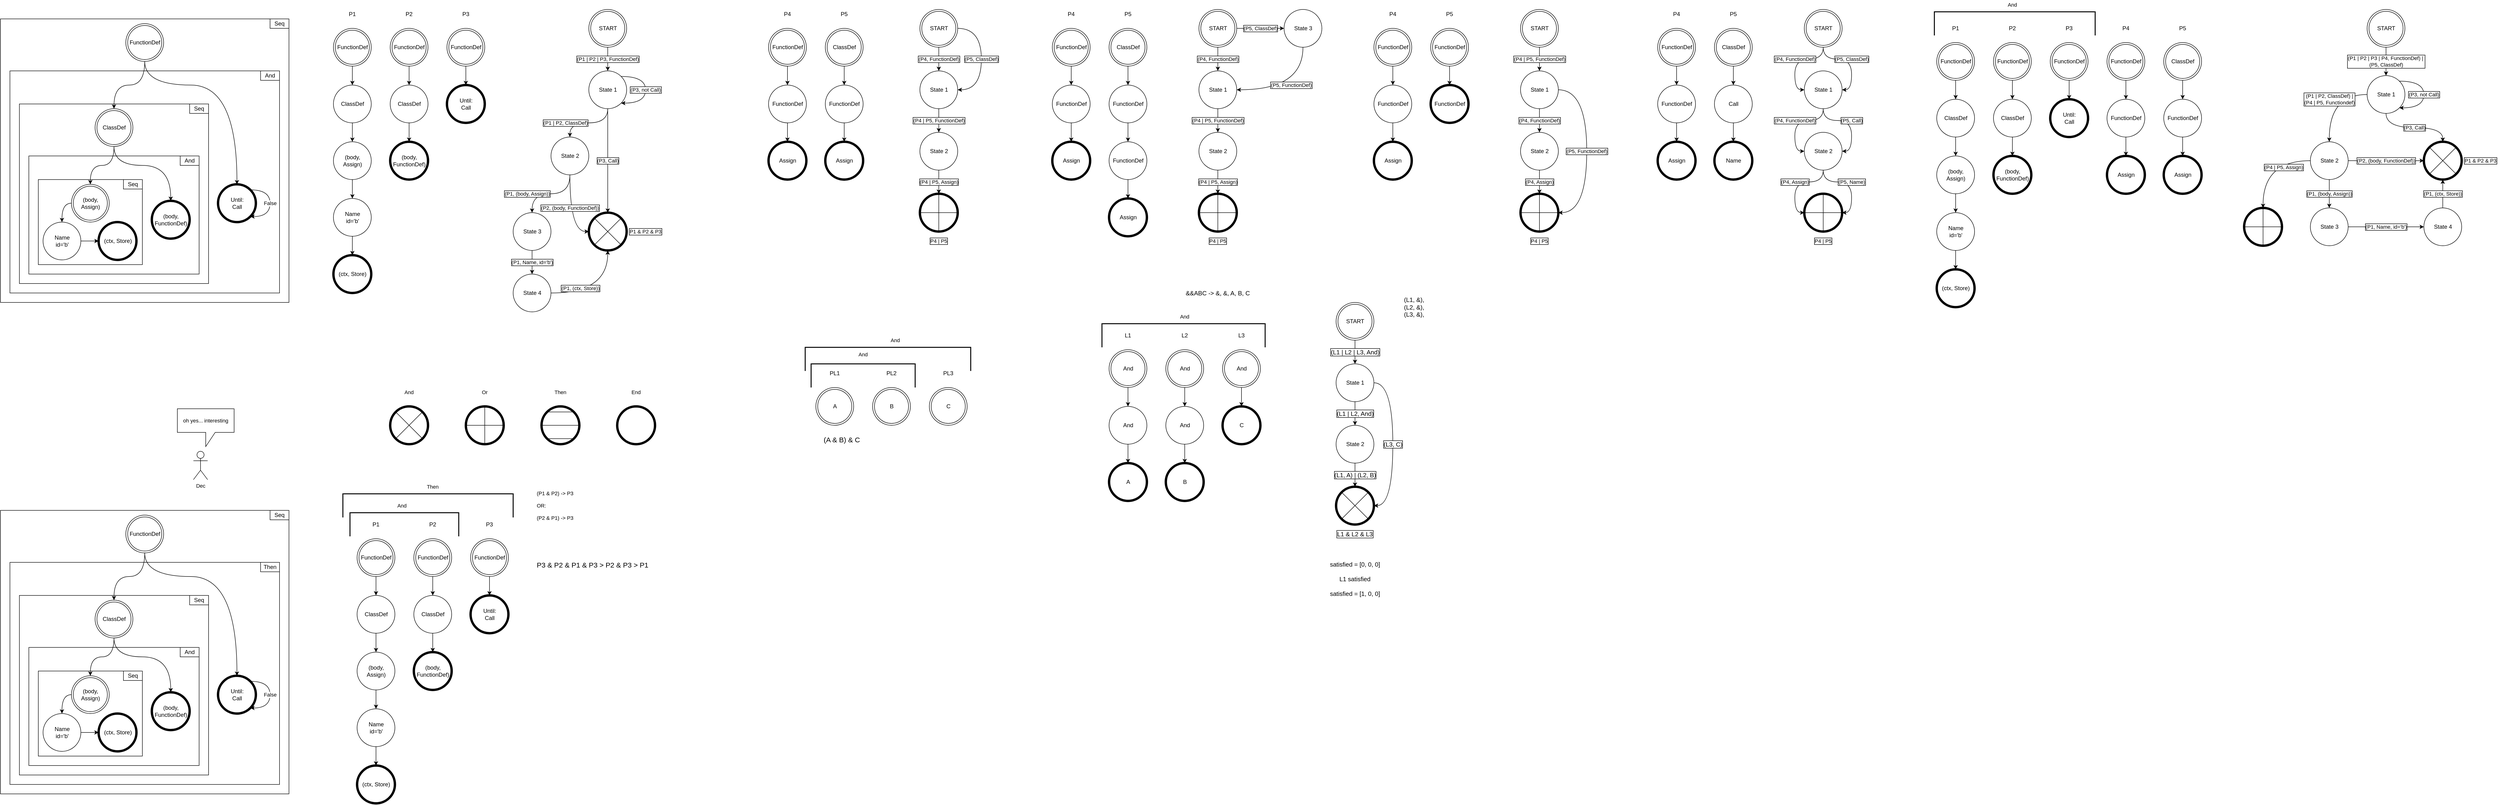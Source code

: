 <mxfile version="14.4.3" type="device"><diagram id="6hXN-kPpERC9oaTQ6Vke" name="Page-1"><mxGraphModel dx="471" dy="900" grid="1" gridSize="10" guides="1" tooltips="1" connect="1" arrows="1" fold="1" page="1" pageScale="1" pageWidth="827" pageHeight="1169" math="0" shadow="0"><root><mxCell id="0"/><mxCell id="1" parent="0"/><mxCell id="OKQpuGCe7Zk2GBdRq8lh-150" value="&amp;nbsp;" style="rounded=0;whiteSpace=wrap;html=1;strokeColor=#000000;" vertex="1" parent="1"><mxGeometry x="936" y="60" width="610" height="600" as="geometry"/></mxCell><mxCell id="OKQpuGCe7Zk2GBdRq8lh-140" value="" style="rounded=0;whiteSpace=wrap;html=1;strokeColor=#000000;" vertex="1" parent="1"><mxGeometry x="956" y="170" width="570" height="470" as="geometry"/></mxCell><mxCell id="OKQpuGCe7Zk2GBdRq8lh-126" value="" style="rounded=0;whiteSpace=wrap;html=1;strokeColor=#000000;" vertex="1" parent="1"><mxGeometry x="976" y="240" width="400" height="380" as="geometry"/></mxCell><mxCell id="OKQpuGCe7Zk2GBdRq8lh-99" value="" style="rounded=0;whiteSpace=wrap;html=1;" vertex="1" parent="1"><mxGeometry x="996" y="350" width="360" height="250" as="geometry"/></mxCell><mxCell id="OKQpuGCe7Zk2GBdRq8lh-100" value="" style="rounded=0;whiteSpace=wrap;html=1;" vertex="1" parent="1"><mxGeometry x="1016" y="400" width="220" height="180" as="geometry"/></mxCell><mxCell id="OKQpuGCe7Zk2GBdRq8lh-122" style="edgeStyle=orthogonalEdgeStyle;curved=1;rounded=1;jumpStyle=arc;orthogonalLoop=1;jettySize=auto;html=1;exitX=0;exitY=0.5;exitDx=0;exitDy=0;entryX=0.5;entryY=0;entryDx=0;entryDy=0;strokeColor=#000000;" edge="1" parent="1" source="OKQpuGCe7Zk2GBdRq8lh-102" target="OKQpuGCe7Zk2GBdRq8lh-104"><mxGeometry relative="1" as="geometry"/></mxCell><mxCell id="OKQpuGCe7Zk2GBdRq8lh-102" value="(body,&lt;br&gt;Assign)" style="ellipse;shape=doubleEllipse;html=1;dashed=0;whitespace=wrap;aspect=fixed;" vertex="1" parent="1"><mxGeometry x="1086" y="410" width="80" height="80" as="geometry"/></mxCell><mxCell id="OKQpuGCe7Zk2GBdRq8lh-123" style="edgeStyle=orthogonalEdgeStyle;curved=1;rounded=1;jumpStyle=arc;orthogonalLoop=1;jettySize=auto;html=1;exitX=1;exitY=0.5;exitDx=0;exitDy=0;entryX=0;entryY=0.5;entryDx=0;entryDy=0;strokeColor=#000000;" edge="1" parent="1" source="OKQpuGCe7Zk2GBdRq8lh-104" target="OKQpuGCe7Zk2GBdRq8lh-105"><mxGeometry relative="1" as="geometry"/></mxCell><mxCell id="OKQpuGCe7Zk2GBdRq8lh-104" value="Name&lt;br&gt;id='b'" style="shape=ellipse;html=1;dashed=0;whitespace=wrap;aspect=fixed;perimeter=ellipsePerimeter;" vertex="1" parent="1"><mxGeometry x="1026" y="490" width="80" height="80" as="geometry"/></mxCell><mxCell id="OKQpuGCe7Zk2GBdRq8lh-105" value="(ctx, Store)" style="shape=ellipse;html=1;dashed=0;whitespace=wrap;aspect=fixed;strokeWidth=5;perimeter=ellipsePerimeter;" vertex="1" parent="1"><mxGeometry x="1143.5" y="490" width="80" height="80" as="geometry"/></mxCell><mxCell id="OKQpuGCe7Zk2GBdRq8lh-106" value="(body,&lt;br&gt;FunctionDef)" style="shape=ellipse;html=1;dashed=0;whitespace=wrap;aspect=fixed;strokeWidth=5;perimeter=ellipsePerimeter;" vertex="1" parent="1"><mxGeometry x="1256" y="445" width="80" height="80" as="geometry"/></mxCell><mxCell id="OKQpuGCe7Zk2GBdRq8lh-241" style="edgeStyle=orthogonalEdgeStyle;jumpStyle=none;orthogonalLoop=1;jettySize=auto;html=1;exitX=0.5;exitY=1;exitDx=0;exitDy=0;entryX=0.5;entryY=0;entryDx=0;entryDy=0;endArrow=classic;endFill=1;fontSize=11;align=center;curved=1;" edge="1" parent="1" source="OKQpuGCe7Zk2GBdRq8lh-114" target="OKQpuGCe7Zk2GBdRq8lh-160"><mxGeometry relative="1" as="geometry"/></mxCell><mxCell id="OKQpuGCe7Zk2GBdRq8lh-242" style="edgeStyle=orthogonalEdgeStyle;curved=1;orthogonalLoop=1;jettySize=auto;html=1;exitX=0.5;exitY=1;exitDx=0;exitDy=0;entryX=0.5;entryY=0;entryDx=0;entryDy=0;endFill=1;" edge="1" parent="1" source="OKQpuGCe7Zk2GBdRq8lh-114" target="OKQpuGCe7Zk2GBdRq8lh-117"><mxGeometry relative="1" as="geometry"><Array as="points"><mxPoint x="1241" y="200"/><mxPoint x="1436" y="200"/></Array></mxGeometry></mxCell><mxCell id="OKQpuGCe7Zk2GBdRq8lh-114" value="FunctionDef" style="ellipse;shape=doubleEllipse;html=1;dashed=0;whitespace=wrap;aspect=fixed;" vertex="1" parent="1"><mxGeometry x="1201" y="70" width="80" height="80" as="geometry"/></mxCell><mxCell id="OKQpuGCe7Zk2GBdRq8lh-117" value="Until:&lt;br&gt;Call" style="shape=ellipse;html=1;dashed=0;whitespace=wrap;aspect=fixed;strokeWidth=5;perimeter=ellipsePerimeter;" vertex="1" parent="1"><mxGeometry x="1396" y="410" width="80" height="80" as="geometry"/></mxCell><mxCell id="OKQpuGCe7Zk2GBdRq8lh-152" value="False" style="edgeStyle=orthogonalEdgeStyle;curved=1;rounded=1;jumpStyle=arc;orthogonalLoop=1;jettySize=auto;html=1;exitX=1;exitY=0;exitDx=0;exitDy=0;entryX=1;entryY=1;entryDx=0;entryDy=0;strokeColor=#000000;" edge="1" parent="1" source="OKQpuGCe7Zk2GBdRq8lh-117" target="OKQpuGCe7Zk2GBdRq8lh-117"><mxGeometry relative="1" as="geometry"><Array as="points"><mxPoint x="1506" y="422"/><mxPoint x="1506" y="478"/></Array></mxGeometry></mxCell><mxCell id="OKQpuGCe7Zk2GBdRq8lh-155" value="And" style="text;html=1;fillColor=none;align=center;verticalAlign=middle;whiteSpace=wrap;rounded=0;strokeColor=#000000;" vertex="1" parent="1"><mxGeometry x="1316" y="350" width="40" height="20" as="geometry"/></mxCell><mxCell id="OKQpuGCe7Zk2GBdRq8lh-156" value="And" style="text;html=1;fillColor=none;align=center;verticalAlign=middle;whiteSpace=wrap;rounded=0;strokeColor=#000000;" vertex="1" parent="1"><mxGeometry x="1486" y="170" width="40" height="20" as="geometry"/></mxCell><mxCell id="OKQpuGCe7Zk2GBdRq8lh-157" value="Seq" style="text;html=1;fillColor=none;align=center;verticalAlign=middle;whiteSpace=wrap;rounded=0;strokeColor=#000000;" vertex="1" parent="1"><mxGeometry x="1506" y="60" width="40" height="20" as="geometry"/></mxCell><mxCell id="OKQpuGCe7Zk2GBdRq8lh-158" value="Seq" style="text;html=1;fillColor=none;align=center;verticalAlign=middle;whiteSpace=wrap;rounded=0;strokeColor=#000000;" vertex="1" parent="1"><mxGeometry x="1336" y="240" width="40" height="20" as="geometry"/></mxCell><mxCell id="OKQpuGCe7Zk2GBdRq8lh-159" value="Seq" style="text;html=1;fillColor=none;align=center;verticalAlign=middle;whiteSpace=wrap;rounded=0;strokeColor=#000000;" vertex="1" parent="1"><mxGeometry x="1196" y="400" width="40" height="20" as="geometry"/></mxCell><mxCell id="OKQpuGCe7Zk2GBdRq8lh-243" style="edgeStyle=orthogonalEdgeStyle;curved=1;orthogonalLoop=1;jettySize=auto;html=1;exitX=0.5;exitY=1;exitDx=0;exitDy=0;entryX=0.5;entryY=0;entryDx=0;entryDy=0;endFill=1;" edge="1" parent="1" source="OKQpuGCe7Zk2GBdRq8lh-160" target="OKQpuGCe7Zk2GBdRq8lh-102"><mxGeometry relative="1" as="geometry"/></mxCell><mxCell id="OKQpuGCe7Zk2GBdRq8lh-244" style="edgeStyle=orthogonalEdgeStyle;curved=1;orthogonalLoop=1;jettySize=auto;html=1;exitX=0.5;exitY=1;exitDx=0;exitDy=0;entryX=0.5;entryY=0;entryDx=0;entryDy=0;endFill=1;" edge="1" parent="1" source="OKQpuGCe7Zk2GBdRq8lh-160" target="OKQpuGCe7Zk2GBdRq8lh-106"><mxGeometry relative="1" as="geometry"><Array as="points"><mxPoint x="1176" y="370"/><mxPoint x="1296" y="370"/></Array></mxGeometry></mxCell><mxCell id="OKQpuGCe7Zk2GBdRq8lh-160" value="ClassDef" style="ellipse;shape=doubleEllipse;html=1;dashed=0;whitespace=wrap;aspect=fixed;" vertex="1" parent="1"><mxGeometry x="1136" y="250" width="80" height="80" as="geometry"/></mxCell><mxCell id="OKQpuGCe7Zk2GBdRq8lh-190" style="edgeStyle=orthogonalEdgeStyle;curved=1;rounded=1;jumpStyle=arc;orthogonalLoop=1;jettySize=auto;html=1;exitX=0.5;exitY=1;exitDx=0;exitDy=0;entryX=0.5;entryY=0;entryDx=0;entryDy=0;strokeColor=#000000;" edge="1" parent="1" source="OKQpuGCe7Zk2GBdRq8lh-175" target="OKQpuGCe7Zk2GBdRq8lh-184"><mxGeometry relative="1" as="geometry"/></mxCell><mxCell id="OKQpuGCe7Zk2GBdRq8lh-175" value="FunctionDef" style="ellipse;shape=doubleEllipse;html=1;dashed=0;whitespace=wrap;aspect=fixed;" vertex="1" parent="1"><mxGeometry x="1760" y="80" width="80" height="80" as="geometry"/></mxCell><mxCell id="OKQpuGCe7Zk2GBdRq8lh-191" style="edgeStyle=orthogonalEdgeStyle;curved=1;rounded=1;jumpStyle=arc;orthogonalLoop=1;jettySize=auto;html=1;exitX=0.5;exitY=1;exitDx=0;exitDy=0;entryX=0.5;entryY=0;entryDx=0;entryDy=0;strokeColor=#000000;" edge="1" parent="1" source="OKQpuGCe7Zk2GBdRq8lh-179" target="OKQpuGCe7Zk2GBdRq8lh-180"><mxGeometry relative="1" as="geometry"/></mxCell><mxCell id="OKQpuGCe7Zk2GBdRq8lh-179" value="ClassDef" style="shape=ellipse;html=1;dashed=0;whitespace=wrap;aspect=fixed;perimeter=ellipsePerimeter;" vertex="1" parent="1"><mxGeometry x="1640" y="200" width="80" height="80" as="geometry"/></mxCell><mxCell id="OKQpuGCe7Zk2GBdRq8lh-192" style="edgeStyle=orthogonalEdgeStyle;curved=1;rounded=1;jumpStyle=arc;orthogonalLoop=1;jettySize=auto;html=1;exitX=0.5;exitY=1;exitDx=0;exitDy=0;entryX=0.5;entryY=0;entryDx=0;entryDy=0;strokeColor=#000000;" edge="1" parent="1" source="OKQpuGCe7Zk2GBdRq8lh-180" target="OKQpuGCe7Zk2GBdRq8lh-181"><mxGeometry relative="1" as="geometry"/></mxCell><mxCell id="OKQpuGCe7Zk2GBdRq8lh-180" value="(body,&lt;br&gt;Assign)" style="shape=ellipse;html=1;dashed=0;whitespace=wrap;aspect=fixed;perimeter=ellipsePerimeter;" vertex="1" parent="1"><mxGeometry x="1640" y="320" width="80" height="80" as="geometry"/></mxCell><mxCell id="OKQpuGCe7Zk2GBdRq8lh-193" style="edgeStyle=orthogonalEdgeStyle;curved=1;rounded=1;jumpStyle=arc;orthogonalLoop=1;jettySize=auto;html=1;exitX=0.5;exitY=1;exitDx=0;exitDy=0;entryX=0.5;entryY=0;entryDx=0;entryDy=0;strokeColor=#000000;" edge="1" parent="1" source="OKQpuGCe7Zk2GBdRq8lh-181" target="OKQpuGCe7Zk2GBdRq8lh-183"><mxGeometry relative="1" as="geometry"/></mxCell><mxCell id="OKQpuGCe7Zk2GBdRq8lh-181" value="Name&lt;br&gt;id='b'" style="shape=ellipse;html=1;dashed=0;whitespace=wrap;aspect=fixed;perimeter=ellipsePerimeter;" vertex="1" parent="1"><mxGeometry x="1640" y="440" width="80" height="80" as="geometry"/></mxCell><mxCell id="OKQpuGCe7Zk2GBdRq8lh-183" value="(ctx, Store)" style="shape=ellipse;html=1;dashed=0;whitespace=wrap;aspect=fixed;strokeWidth=5;perimeter=ellipsePerimeter;" vertex="1" parent="1"><mxGeometry x="1640" y="560" width="80" height="80" as="geometry"/></mxCell><mxCell id="OKQpuGCe7Zk2GBdRq8lh-194" style="edgeStyle=orthogonalEdgeStyle;curved=1;rounded=1;jumpStyle=arc;orthogonalLoop=1;jettySize=auto;html=1;exitX=0.5;exitY=1;exitDx=0;exitDy=0;entryX=0.5;entryY=0;entryDx=0;entryDy=0;strokeColor=#000000;" edge="1" parent="1" source="OKQpuGCe7Zk2GBdRq8lh-184" target="OKQpuGCe7Zk2GBdRq8lh-186"><mxGeometry relative="1" as="geometry"/></mxCell><mxCell id="OKQpuGCe7Zk2GBdRq8lh-184" value="ClassDef" style="shape=ellipse;html=1;dashed=0;whitespace=wrap;aspect=fixed;perimeter=ellipsePerimeter;" vertex="1" parent="1"><mxGeometry x="1760" y="200" width="80" height="80" as="geometry"/></mxCell><mxCell id="OKQpuGCe7Zk2GBdRq8lh-186" value="(body,&lt;br&gt;FunctionDef)" style="shape=ellipse;html=1;dashed=0;whitespace=wrap;aspect=fixed;strokeWidth=5;perimeter=ellipsePerimeter;" vertex="1" parent="1"><mxGeometry x="1760" y="320" width="80" height="80" as="geometry"/></mxCell><mxCell id="OKQpuGCe7Zk2GBdRq8lh-187" value="Until:&lt;br&gt;Call" style="shape=ellipse;html=1;dashed=0;whitespace=wrap;aspect=fixed;strokeWidth=5;perimeter=ellipsePerimeter;" vertex="1" parent="1"><mxGeometry x="1880" y="200" width="80" height="80" as="geometry"/></mxCell><mxCell id="OKQpuGCe7Zk2GBdRq8lh-203" style="edgeStyle=orthogonalEdgeStyle;curved=1;rounded=1;jumpStyle=arc;orthogonalLoop=1;jettySize=auto;html=1;exitX=0.5;exitY=1;exitDx=0;exitDy=0;entryX=0.5;entryY=0;entryDx=0;entryDy=0;strokeColor=#000000;" edge="1" parent="1" source="OKQpuGCe7Zk2GBdRq8lh-200" target="OKQpuGCe7Zk2GBdRq8lh-187"><mxGeometry relative="1" as="geometry"/></mxCell><mxCell id="OKQpuGCe7Zk2GBdRq8lh-200" value="FunctionDef" style="ellipse;shape=doubleEllipse;html=1;dashed=0;whitespace=wrap;aspect=fixed;" vertex="1" parent="1"><mxGeometry x="1880" y="80" width="80" height="80" as="geometry"/></mxCell><mxCell id="OKQpuGCe7Zk2GBdRq8lh-202" style="edgeStyle=orthogonalEdgeStyle;curved=1;rounded=1;jumpStyle=arc;orthogonalLoop=1;jettySize=auto;html=1;exitX=0.5;exitY=1;exitDx=0;exitDy=0;entryX=0.5;entryY=0;entryDx=0;entryDy=0;strokeColor=#000000;" edge="1" parent="1" source="OKQpuGCe7Zk2GBdRq8lh-201" target="OKQpuGCe7Zk2GBdRq8lh-179"><mxGeometry relative="1" as="geometry"/></mxCell><mxCell id="OKQpuGCe7Zk2GBdRq8lh-201" value="FunctionDef" style="ellipse;shape=doubleEllipse;html=1;dashed=0;whitespace=wrap;aspect=fixed;" vertex="1" parent="1"><mxGeometry x="1640" y="80" width="80" height="80" as="geometry"/></mxCell><mxCell id="OKQpuGCe7Zk2GBdRq8lh-210" value="(P1 | P2 | P3, FunctionDef)" style="edgeStyle=orthogonalEdgeStyle;curved=1;rounded=1;jumpStyle=arc;orthogonalLoop=1;jettySize=auto;html=1;exitX=0.5;exitY=1;exitDx=0;exitDy=0;entryX=0.5;entryY=0;entryDx=0;entryDy=0;strokeColor=#000000;labelBorderColor=#000000;" edge="1" parent="1" source="OKQpuGCe7Zk2GBdRq8lh-204" target="OKQpuGCe7Zk2GBdRq8lh-205"><mxGeometry relative="1" as="geometry"/></mxCell><mxCell id="OKQpuGCe7Zk2GBdRq8lh-204" value="START" style="ellipse;shape=doubleEllipse;html=1;dashed=0;whitespace=wrap;aspect=fixed;strokeColor=#000000;fillColor=#ffffff;" vertex="1" parent="1"><mxGeometry x="2180" y="40" width="80" height="80" as="geometry"/></mxCell><mxCell id="OKQpuGCe7Zk2GBdRq8lh-212" value="(P1 | P2, ClassDef)" style="edgeStyle=orthogonalEdgeStyle;curved=1;rounded=1;jumpStyle=arc;orthogonalLoop=1;jettySize=auto;html=1;exitX=0.5;exitY=1;exitDx=0;exitDy=0;entryX=0.5;entryY=0;entryDx=0;entryDy=0;strokeColor=#000000;labelBorderColor=#000000;align=right;" edge="1" parent="1" source="OKQpuGCe7Zk2GBdRq8lh-205" target="OKQpuGCe7Zk2GBdRq8lh-211"><mxGeometry relative="1" as="geometry"/></mxCell><mxCell id="OKQpuGCe7Zk2GBdRq8lh-214" value="(P3, Call)" style="edgeStyle=orthogonalEdgeStyle;curved=1;rounded=1;jumpStyle=arc;orthogonalLoop=1;jettySize=auto;html=1;exitX=0.5;exitY=1;exitDx=0;exitDy=0;strokeColor=#000000;labelBorderColor=#000000;entryX=0.5;entryY=0;entryDx=0;entryDy=0;align=center;" edge="1" parent="1" source="OKQpuGCe7Zk2GBdRq8lh-205" target="OKQpuGCe7Zk2GBdRq8lh-236"><mxGeometry relative="1" as="geometry"><mxPoint x="2220" y="490" as="targetPoint"/></mxGeometry></mxCell><mxCell id="OKQpuGCe7Zk2GBdRq8lh-205" value="State 1" style="shape=ellipse;html=1;dashed=0;whitespace=wrap;aspect=fixed;perimeter=ellipsePerimeter;" vertex="1" parent="1"><mxGeometry x="2180" y="170" width="80" height="80" as="geometry"/></mxCell><mxCell id="OKQpuGCe7Zk2GBdRq8lh-226" value="(P1, (body, Assign))" style="edgeStyle=orthogonalEdgeStyle;curved=1;jumpStyle=arc;orthogonalLoop=1;jettySize=auto;html=1;exitX=0.5;exitY=1;exitDx=0;exitDy=0;entryX=0.5;entryY=0;entryDx=0;entryDy=0;labelBorderColor=#000000;align=right;" edge="1" parent="1" source="OKQpuGCe7Zk2GBdRq8lh-211" target="OKQpuGCe7Zk2GBdRq8lh-222"><mxGeometry relative="1" as="geometry"/></mxCell><mxCell id="OKQpuGCe7Zk2GBdRq8lh-227" value="(P2, (body, FunctionDef))" style="edgeStyle=orthogonalEdgeStyle;curved=1;jumpStyle=arc;orthogonalLoop=1;jettySize=auto;html=1;exitX=0.5;exitY=1;exitDx=0;exitDy=0;entryX=0;entryY=0.5;entryDx=0;entryDy=0;labelBorderColor=#000000;align=center;verticalAlign=bottom;" edge="1" parent="1" source="OKQpuGCe7Zk2GBdRq8lh-211" target="OKQpuGCe7Zk2GBdRq8lh-236"><mxGeometry relative="1" as="geometry"><mxPoint x="2180" y="530" as="targetPoint"/></mxGeometry></mxCell><mxCell id="OKQpuGCe7Zk2GBdRq8lh-211" value="State 2" style="shape=ellipse;html=1;dashed=0;whitespace=wrap;aspect=fixed;perimeter=ellipsePerimeter;" vertex="1" parent="1"><mxGeometry x="2100" y="310" width="80" height="80" as="geometry"/></mxCell><mxCell id="OKQpuGCe7Zk2GBdRq8lh-216" value="(P3, not Call)" style="edgeStyle=orthogonalEdgeStyle;curved=1;rounded=1;jumpStyle=arc;orthogonalLoop=1;jettySize=auto;html=1;exitX=1;exitY=0;exitDx=0;exitDy=0;entryX=1;entryY=1;entryDx=0;entryDy=0;strokeColor=#000000;labelBorderColor=#000000;align=center;" edge="1" parent="1" source="OKQpuGCe7Zk2GBdRq8lh-205" target="OKQpuGCe7Zk2GBdRq8lh-205"><mxGeometry relative="1" as="geometry"><Array as="points"><mxPoint x="2300" y="182"/><mxPoint x="2300" y="238"/></Array></mxGeometry></mxCell><mxCell id="OKQpuGCe7Zk2GBdRq8lh-217" value="P1&lt;span style=&quot;color: rgba(0 , 0 , 0 , 0) ; font-family: monospace ; font-size: 0px&quot;&gt;%3CmxGraphModel%3E%3Croot%3E%3CmxCell%20id%3D%220%22%2F%3E%3CmxCell%20id%3D%221%22%20parent%3D%220%22%2F%3E%3CmxCell%20id%3D%222%22%20value%3D%22State%3A%201%22%20style%3D%22shape%3Dellipse%3Bhtml%3D1%3Bdashed%3D0%3Bwhitespace%3Dwrap%3Baspect%3Dfixed%3Bperimeter%3DellipsePerimeter%3B%22%20vertex%3D%221%22%20parent%3D%221%22%3E%3CmxGeometry%20x%3D%222360%22%20y%3D%22400%22%20width%3D%2280%22%20height%3D%2280%22%20as%3D%22geometry%22%2F%3E%3C%2FmxCell%3E%3C%2Froot%3E%3C%2FmxGraphModel%3E&lt;/span&gt;" style="text;html=1;strokeColor=none;fillColor=none;align=center;verticalAlign=middle;whiteSpace=wrap;rounded=0;" vertex="1" parent="1"><mxGeometry x="1660" y="40" width="40" height="20" as="geometry"/></mxCell><mxCell id="OKQpuGCe7Zk2GBdRq8lh-219" value="P2" style="text;html=1;strokeColor=none;fillColor=none;align=center;verticalAlign=middle;whiteSpace=wrap;rounded=0;" vertex="1" parent="1"><mxGeometry x="1780" y="40" width="40" height="20" as="geometry"/></mxCell><mxCell id="OKQpuGCe7Zk2GBdRq8lh-220" value="P3" style="text;html=1;strokeColor=none;fillColor=none;align=center;verticalAlign=middle;whiteSpace=wrap;rounded=0;labelBorderColor=none;" vertex="1" parent="1"><mxGeometry x="1900" y="40" width="40" height="20" as="geometry"/></mxCell><mxCell id="OKQpuGCe7Zk2GBdRq8lh-230" value="(P1, Name, id='b')" style="edgeStyle=orthogonalEdgeStyle;curved=1;jumpStyle=arc;orthogonalLoop=1;jettySize=auto;html=1;exitX=0.5;exitY=1;exitDx=0;exitDy=0;entryX=0.5;entryY=0;entryDx=0;entryDy=0;align=center;labelBorderColor=#000000;" edge="1" parent="1" source="OKQpuGCe7Zk2GBdRq8lh-222" target="OKQpuGCe7Zk2GBdRq8lh-228"><mxGeometry relative="1" as="geometry"/></mxCell><mxCell id="OKQpuGCe7Zk2GBdRq8lh-222" value="State 3" style="shape=ellipse;html=1;dashed=0;whitespace=wrap;aspect=fixed;perimeter=ellipsePerimeter;" vertex="1" parent="1"><mxGeometry x="2020" y="470" width="80" height="80" as="geometry"/></mxCell><mxCell id="OKQpuGCe7Zk2GBdRq8lh-231" value="(P1, (ctx, Store))" style="edgeStyle=orthogonalEdgeStyle;curved=1;jumpStyle=arc;orthogonalLoop=1;jettySize=auto;html=1;exitX=1;exitY=0.5;exitDx=0;exitDy=0;entryX=0.5;entryY=1;entryDx=0;entryDy=0;align=right;labelBorderColor=#000000;verticalAlign=bottom;" edge="1" parent="1" source="OKQpuGCe7Zk2GBdRq8lh-228" target="OKQpuGCe7Zk2GBdRq8lh-236"><mxGeometry relative="1" as="geometry"><mxPoint x="2220" y="550" as="targetPoint"/></mxGeometry></mxCell><mxCell id="OKQpuGCe7Zk2GBdRq8lh-228" value="State 4" style="shape=ellipse;html=1;dashed=0;whitespace=wrap;aspect=fixed;perimeter=ellipsePerimeter;" vertex="1" parent="1"><mxGeometry x="2020" y="600" width="80" height="80" as="geometry"/></mxCell><mxCell id="OKQpuGCe7Zk2GBdRq8lh-236" value="" style="shape=ellipse;html=1;dashed=0;whitespace=wrap;aspect=fixed;strokeWidth=5;perimeter=ellipsePerimeter;" vertex="1" parent="1"><mxGeometry x="2180" y="470" width="80" height="80" as="geometry"/></mxCell><mxCell id="OKQpuGCe7Zk2GBdRq8lh-237" style="jumpStyle=none;orthogonalLoop=1;jettySize=auto;html=1;exitX=0;exitY=0;exitDx=0;exitDy=0;entryX=1;entryY=1;entryDx=0;entryDy=0;align=center;endArrow=none;endFill=0;" edge="1" parent="1" source="OKQpuGCe7Zk2GBdRq8lh-236" target="OKQpuGCe7Zk2GBdRq8lh-236"><mxGeometry relative="1" as="geometry"/></mxCell><mxCell id="OKQpuGCe7Zk2GBdRq8lh-238" style="edgeStyle=none;jumpStyle=none;orthogonalLoop=1;jettySize=auto;html=1;exitX=0;exitY=1;exitDx=0;exitDy=0;entryX=1;entryY=0;entryDx=0;entryDy=0;endArrow=none;endFill=0;align=center;" edge="1" parent="1" source="OKQpuGCe7Zk2GBdRq8lh-236" target="OKQpuGCe7Zk2GBdRq8lh-236"><mxGeometry relative="1" as="geometry"/></mxCell><mxCell id="OKQpuGCe7Zk2GBdRq8lh-239" value="P1 &amp;amp; P2 &amp;amp; P3" style="text;html=1;strokeColor=none;fillColor=none;align=center;verticalAlign=middle;whiteSpace=wrap;rounded=0;labelBorderColor=#000000;fontSize=11;" vertex="1" parent="1"><mxGeometry x="2260" y="500" width="80" height="20" as="geometry"/></mxCell><mxCell id="OKQpuGCe7Zk2GBdRq8lh-245" style="edgeStyle=orthogonalEdgeStyle;curved=1;rounded=1;jumpStyle=arc;orthogonalLoop=1;jettySize=auto;html=1;exitX=0.5;exitY=1;exitDx=0;exitDy=0;entryX=0.5;entryY=0;entryDx=0;entryDy=0;strokeColor=#000000;" edge="1" parent="1" source="OKQpuGCe7Zk2GBdRq8lh-246" target="OKQpuGCe7Zk2GBdRq8lh-248"><mxGeometry relative="1" as="geometry"/></mxCell><mxCell id="OKQpuGCe7Zk2GBdRq8lh-246" value="FunctionDef" style="ellipse;shape=doubleEllipse;html=1;dashed=0;whitespace=wrap;aspect=fixed;" vertex="1" parent="1"><mxGeometry x="2560" y="80" width="80" height="80" as="geometry"/></mxCell><mxCell id="OKQpuGCe7Zk2GBdRq8lh-247" style="edgeStyle=orthogonalEdgeStyle;curved=1;rounded=1;jumpStyle=arc;orthogonalLoop=1;jettySize=auto;html=1;exitX=0.5;exitY=1;exitDx=0;exitDy=0;entryX=0.5;entryY=0;entryDx=0;entryDy=0;strokeColor=#000000;" edge="1" parent="1" source="OKQpuGCe7Zk2GBdRq8lh-248" target="OKQpuGCe7Zk2GBdRq8lh-249"><mxGeometry relative="1" as="geometry"/></mxCell><mxCell id="OKQpuGCe7Zk2GBdRq8lh-248" value="FunctionDef" style="shape=ellipse;html=1;dashed=0;whitespace=wrap;aspect=fixed;perimeter=ellipsePerimeter;" vertex="1" parent="1"><mxGeometry x="2560" y="200" width="80" height="80" as="geometry"/></mxCell><mxCell id="OKQpuGCe7Zk2GBdRq8lh-249" value="Assign" style="shape=ellipse;html=1;dashed=0;whitespace=wrap;aspect=fixed;strokeWidth=5;perimeter=ellipsePerimeter;" vertex="1" parent="1"><mxGeometry x="2560" y="320" width="80" height="80" as="geometry"/></mxCell><mxCell id="OKQpuGCe7Zk2GBdRq8lh-254" value="(P4, FunctionDef)" style="edgeStyle=orthogonalEdgeStyle;curved=1;orthogonalLoop=1;jettySize=auto;html=1;exitX=0.5;exitY=1;exitDx=0;exitDy=0;entryX=0.5;entryY=0;entryDx=0;entryDy=0;labelBorderColor=#000000;" edge="1" parent="1" source="OKQpuGCe7Zk2GBdRq8lh-250" target="OKQpuGCe7Zk2GBdRq8lh-251"><mxGeometry relative="1" as="geometry"/></mxCell><mxCell id="OKQpuGCe7Zk2GBdRq8lh-292" value="(P5, ClassDef)" style="edgeStyle=orthogonalEdgeStyle;curved=1;jumpStyle=none;orthogonalLoop=1;jettySize=auto;html=1;exitX=1;exitY=0.5;exitDx=0;exitDy=0;entryX=1;entryY=0.5;entryDx=0;entryDy=0;endArrow=classic;labelBorderColor=#000000;endFill=1;" edge="1" parent="1" source="OKQpuGCe7Zk2GBdRq8lh-250" target="OKQpuGCe7Zk2GBdRq8lh-251"><mxGeometry relative="1" as="geometry"><Array as="points"><mxPoint x="3010" y="80"/><mxPoint x="3010" y="210"/></Array></mxGeometry></mxCell><mxCell id="OKQpuGCe7Zk2GBdRq8lh-250" value="START" style="ellipse;shape=doubleEllipse;html=1;dashed=0;whitespace=wrap;aspect=fixed;strokeColor=#000000;fillColor=#ffffff;" vertex="1" parent="1"><mxGeometry x="2880" y="40" width="80" height="80" as="geometry"/></mxCell><mxCell id="OKQpuGCe7Zk2GBdRq8lh-255" value="(P4 | P5, FunctionDef)" style="edgeStyle=orthogonalEdgeStyle;curved=1;jumpStyle=arc;orthogonalLoop=1;jettySize=auto;html=1;exitX=0.5;exitY=1;exitDx=0;exitDy=0;entryX=0.5;entryY=0;entryDx=0;entryDy=0;labelBorderColor=#000000;" edge="1" parent="1" source="OKQpuGCe7Zk2GBdRq8lh-251" target="OKQpuGCe7Zk2GBdRq8lh-252"><mxGeometry relative="1" as="geometry"/></mxCell><mxCell id="OKQpuGCe7Zk2GBdRq8lh-251" value="State 1" style="shape=ellipse;html=1;dashed=0;whitespace=wrap;aspect=fixed;perimeter=ellipsePerimeter;" vertex="1" parent="1"><mxGeometry x="2880" y="170" width="80" height="80" as="geometry"/></mxCell><mxCell id="OKQpuGCe7Zk2GBdRq8lh-256" value="(P4 | P5, Assign)" style="edgeStyle=orthogonalEdgeStyle;curved=1;jumpStyle=arc;orthogonalLoop=1;jettySize=auto;html=1;exitX=0.5;exitY=1;exitDx=0;exitDy=0;entryX=0.5;entryY=0;entryDx=0;entryDy=0;labelBorderColor=#000000;" edge="1" parent="1" source="OKQpuGCe7Zk2GBdRq8lh-252" target="OKQpuGCe7Zk2GBdRq8lh-321"><mxGeometry relative="1" as="geometry"><mxPoint x="2920" y="430" as="targetPoint"/></mxGeometry></mxCell><mxCell id="OKQpuGCe7Zk2GBdRq8lh-252" value="State 2" style="shape=ellipse;html=1;dashed=0;whitespace=wrap;aspect=fixed;perimeter=ellipsePerimeter;" vertex="1" parent="1"><mxGeometry x="2880" y="300" width="80" height="80" as="geometry"/></mxCell><mxCell id="OKQpuGCe7Zk2GBdRq8lh-257" value="P4" style="text;html=1;strokeColor=none;fillColor=none;align=center;verticalAlign=middle;whiteSpace=wrap;rounded=0;labelBorderColor=none;" vertex="1" parent="1"><mxGeometry x="2580" y="40" width="40" height="20" as="geometry"/></mxCell><mxCell id="OKQpuGCe7Zk2GBdRq8lh-265" value="" style="shape=ellipse;html=1;dashed=0;whitespace=wrap;aspect=fixed;strokeWidth=5;perimeter=ellipsePerimeter;" vertex="1" parent="1"><mxGeometry x="2240" y="880" width="80" height="80" as="geometry"/></mxCell><mxCell id="OKQpuGCe7Zk2GBdRq8lh-270" value="" style="group" vertex="1" connectable="0" parent="1"><mxGeometry x="1760" y="880" width="80" height="80" as="geometry"/></mxCell><mxCell id="OKQpuGCe7Zk2GBdRq8lh-267" value="" style="shape=ellipse;html=1;dashed=0;whitespace=wrap;aspect=fixed;strokeWidth=5;perimeter=ellipsePerimeter;" vertex="1" parent="OKQpuGCe7Zk2GBdRq8lh-270"><mxGeometry width="80" height="80" as="geometry"/></mxCell><mxCell id="OKQpuGCe7Zk2GBdRq8lh-268" style="jumpStyle=none;orthogonalLoop=1;jettySize=auto;html=1;exitX=0;exitY=0;exitDx=0;exitDy=0;entryX=1;entryY=1;entryDx=0;entryDy=0;align=center;endArrow=none;endFill=0;" edge="1" parent="OKQpuGCe7Zk2GBdRq8lh-270" source="OKQpuGCe7Zk2GBdRq8lh-267" target="OKQpuGCe7Zk2GBdRq8lh-267"><mxGeometry relative="1" as="geometry"/></mxCell><mxCell id="OKQpuGCe7Zk2GBdRq8lh-269" style="edgeStyle=none;jumpStyle=none;orthogonalLoop=1;jettySize=auto;html=1;exitX=0;exitY=1;exitDx=0;exitDy=0;entryX=1;entryY=0;entryDx=0;entryDy=0;endArrow=none;endFill=0;align=center;" edge="1" parent="OKQpuGCe7Zk2GBdRq8lh-270" source="OKQpuGCe7Zk2GBdRq8lh-267" target="OKQpuGCe7Zk2GBdRq8lh-267"><mxGeometry relative="1" as="geometry"/></mxCell><mxCell id="OKQpuGCe7Zk2GBdRq8lh-271" value="" style="group" vertex="1" connectable="0" parent="1"><mxGeometry x="1920" y="880" width="80" height="80" as="geometry"/></mxCell><mxCell id="OKQpuGCe7Zk2GBdRq8lh-262" value="" style="shape=ellipse;html=1;dashed=0;whitespace=wrap;aspect=fixed;strokeWidth=5;perimeter=ellipsePerimeter;" vertex="1" parent="OKQpuGCe7Zk2GBdRq8lh-271"><mxGeometry width="80" height="80" as="geometry"/></mxCell><mxCell id="OKQpuGCe7Zk2GBdRq8lh-263" style="edgeStyle=none;jumpStyle=none;orthogonalLoop=1;jettySize=auto;html=1;exitX=0.5;exitY=0;exitDx=0;exitDy=0;entryX=0.5;entryY=1;entryDx=0;entryDy=0;endArrow=none;endFill=0;" edge="1" parent="OKQpuGCe7Zk2GBdRq8lh-271" source="OKQpuGCe7Zk2GBdRq8lh-262" target="OKQpuGCe7Zk2GBdRq8lh-262"><mxGeometry relative="1" as="geometry"/></mxCell><mxCell id="OKQpuGCe7Zk2GBdRq8lh-264" style="edgeStyle=none;jumpStyle=none;orthogonalLoop=1;jettySize=auto;html=1;exitX=0;exitY=0.5;exitDx=0;exitDy=0;entryX=1;entryY=0.5;entryDx=0;entryDy=0;endArrow=none;endFill=0;" edge="1" parent="OKQpuGCe7Zk2GBdRq8lh-271" source="OKQpuGCe7Zk2GBdRq8lh-262" target="OKQpuGCe7Zk2GBdRq8lh-262"><mxGeometry relative="1" as="geometry"/></mxCell><mxCell id="OKQpuGCe7Zk2GBdRq8lh-272" value="" style="group" vertex="1" connectable="0" parent="1"><mxGeometry x="2080" y="880" width="80" height="80" as="geometry"/></mxCell><mxCell id="OKQpuGCe7Zk2GBdRq8lh-258" value="" style="shape=ellipse;html=1;dashed=0;whitespace=wrap;aspect=fixed;strokeWidth=5;perimeter=ellipsePerimeter;" vertex="1" parent="OKQpuGCe7Zk2GBdRq8lh-272"><mxGeometry width="80" height="80" as="geometry"/></mxCell><mxCell id="OKQpuGCe7Zk2GBdRq8lh-259" style="jumpStyle=none;orthogonalLoop=1;jettySize=auto;html=1;exitX=0;exitY=0;exitDx=0;exitDy=0;entryX=1;entryY=0;entryDx=0;entryDy=0;endArrow=none;endFill=0;" edge="1" parent="OKQpuGCe7Zk2GBdRq8lh-272" source="OKQpuGCe7Zk2GBdRq8lh-258" target="OKQpuGCe7Zk2GBdRq8lh-258"><mxGeometry relative="1" as="geometry"/></mxCell><mxCell id="OKQpuGCe7Zk2GBdRq8lh-260" style="edgeStyle=none;jumpStyle=none;orthogonalLoop=1;jettySize=auto;html=1;exitX=0;exitY=0.5;exitDx=0;exitDy=0;entryX=1;entryY=0.5;entryDx=0;entryDy=0;endArrow=none;endFill=0;" edge="1" parent="OKQpuGCe7Zk2GBdRq8lh-272" source="OKQpuGCe7Zk2GBdRq8lh-258" target="OKQpuGCe7Zk2GBdRq8lh-258"><mxGeometry relative="1" as="geometry"/></mxCell><mxCell id="OKQpuGCe7Zk2GBdRq8lh-261" style="edgeStyle=none;jumpStyle=none;orthogonalLoop=1;jettySize=auto;html=1;exitX=0;exitY=1;exitDx=0;exitDy=0;entryX=1;entryY=1;entryDx=0;entryDy=0;endArrow=none;endFill=0;" edge="1" parent="OKQpuGCe7Zk2GBdRq8lh-272" source="OKQpuGCe7Zk2GBdRq8lh-258" target="OKQpuGCe7Zk2GBdRq8lh-258"><mxGeometry relative="1" as="geometry"/></mxCell><mxCell id="OKQpuGCe7Zk2GBdRq8lh-273" value="And" style="text;html=1;strokeColor=none;fillColor=none;align=center;verticalAlign=middle;whiteSpace=wrap;rounded=0;fontSize=11;labelBorderColor=none;labelBackgroundColor=none;" vertex="1" parent="1"><mxGeometry x="1780" y="840" width="40" height="20" as="geometry"/></mxCell><mxCell id="OKQpuGCe7Zk2GBdRq8lh-274" value="Or" style="text;html=1;strokeColor=none;fillColor=none;align=center;verticalAlign=middle;whiteSpace=wrap;rounded=0;fontSize=11;labelBorderColor=none;labelBackgroundColor=none;" vertex="1" parent="1"><mxGeometry x="1940" y="840" width="40" height="20" as="geometry"/></mxCell><mxCell id="OKQpuGCe7Zk2GBdRq8lh-275" value="End" style="text;html=1;strokeColor=none;fillColor=none;align=center;verticalAlign=middle;whiteSpace=wrap;rounded=0;fontSize=11;labelBorderColor=none;labelBackgroundColor=none;" vertex="1" parent="1"><mxGeometry x="2260" y="840" width="40" height="20" as="geometry"/></mxCell><mxCell id="OKQpuGCe7Zk2GBdRq8lh-276" value="Then" style="text;html=1;strokeColor=none;fillColor=none;align=center;verticalAlign=middle;whiteSpace=wrap;rounded=0;fontSize=11;labelBorderColor=none;labelBackgroundColor=none;" vertex="1" parent="1"><mxGeometry x="2100" y="840" width="40" height="20" as="geometry"/></mxCell><mxCell id="OKQpuGCe7Zk2GBdRq8lh-277" style="edgeStyle=orthogonalEdgeStyle;curved=1;rounded=1;jumpStyle=arc;orthogonalLoop=1;jettySize=auto;html=1;exitX=0.5;exitY=1;exitDx=0;exitDy=0;entryX=0.5;entryY=0;entryDx=0;entryDy=0;strokeColor=#000000;" edge="1" parent="1" source="OKQpuGCe7Zk2GBdRq8lh-278" target="OKQpuGCe7Zk2GBdRq8lh-280"><mxGeometry relative="1" as="geometry"/></mxCell><mxCell id="OKQpuGCe7Zk2GBdRq8lh-278" value="ClassDef" style="ellipse;shape=doubleEllipse;html=1;dashed=0;whitespace=wrap;aspect=fixed;" vertex="1" parent="1"><mxGeometry x="2680" y="80" width="80" height="80" as="geometry"/></mxCell><mxCell id="OKQpuGCe7Zk2GBdRq8lh-279" style="edgeStyle=orthogonalEdgeStyle;curved=1;rounded=1;jumpStyle=arc;orthogonalLoop=1;jettySize=auto;html=1;exitX=0.5;exitY=1;exitDx=0;exitDy=0;entryX=0.5;entryY=0;entryDx=0;entryDy=0;strokeColor=#000000;" edge="1" parent="1" source="OKQpuGCe7Zk2GBdRq8lh-280" target="OKQpuGCe7Zk2GBdRq8lh-281"><mxGeometry relative="1" as="geometry"/></mxCell><mxCell id="OKQpuGCe7Zk2GBdRq8lh-280" value="FunctionDef" style="shape=ellipse;html=1;dashed=0;whitespace=wrap;aspect=fixed;perimeter=ellipsePerimeter;" vertex="1" parent="1"><mxGeometry x="2680" y="200" width="80" height="80" as="geometry"/></mxCell><mxCell id="OKQpuGCe7Zk2GBdRq8lh-281" value="Assign" style="shape=ellipse;html=1;dashed=0;whitespace=wrap;aspect=fixed;strokeWidth=5;perimeter=ellipsePerimeter;" vertex="1" parent="1"><mxGeometry x="2680" y="320" width="80" height="80" as="geometry"/></mxCell><mxCell id="OKQpuGCe7Zk2GBdRq8lh-282" value="P5" style="text;html=1;strokeColor=none;fillColor=none;align=center;verticalAlign=middle;whiteSpace=wrap;rounded=0;labelBorderColor=none;" vertex="1" parent="1"><mxGeometry x="2700" y="40" width="40" height="20" as="geometry"/></mxCell><mxCell id="OKQpuGCe7Zk2GBdRq8lh-305" value="&lt;meta charset=&quot;utf-8&quot;&gt;&lt;span style=&quot;color: rgb(0, 0, 0); font-family: helvetica; font-size: 11px; font-style: normal; font-weight: 400; letter-spacing: normal; text-indent: 0px; text-transform: none; word-spacing: 0px; background-color: rgb(255, 255, 255); display: inline; float: none;&quot;&gt;(P5, FunctionDef)&lt;/span&gt;" style="edgeStyle=orthogonalEdgeStyle;curved=1;jumpStyle=none;orthogonalLoop=1;jettySize=auto;html=1;exitX=0.5;exitY=1;exitDx=0;exitDy=0;entryX=1;entryY=0.5;entryDx=0;entryDy=0;endArrow=classic;endFill=1;align=center;verticalAlign=bottom;labelBorderColor=#000000;" edge="1" parent="1" source="OKQpuGCe7Zk2GBdRq8lh-283" target="OKQpuGCe7Zk2GBdRq8lh-287"><mxGeometry relative="1" as="geometry"/></mxCell><mxCell id="OKQpuGCe7Zk2GBdRq8lh-283" value="State 3" style="shape=ellipse;html=1;dashed=0;whitespace=wrap;aspect=fixed;perimeter=ellipsePerimeter;" vertex="1" parent="1"><mxGeometry x="3650" y="40" width="80" height="80" as="geometry"/></mxCell><mxCell id="OKQpuGCe7Zk2GBdRq8lh-284" value="(P4, FunctionDef)" style="edgeStyle=orthogonalEdgeStyle;curved=1;orthogonalLoop=1;jettySize=auto;html=1;exitX=0.5;exitY=1;exitDx=0;exitDy=0;entryX=0.5;entryY=0;entryDx=0;entryDy=0;labelBorderColor=#000000;" edge="1" parent="1" source="OKQpuGCe7Zk2GBdRq8lh-285" target="OKQpuGCe7Zk2GBdRq8lh-287"><mxGeometry relative="1" as="geometry"/></mxCell><mxCell id="OKQpuGCe7Zk2GBdRq8lh-293" value="(P5, ClassDef)" style="edgeStyle=orthogonalEdgeStyle;curved=1;jumpStyle=none;orthogonalLoop=1;jettySize=auto;html=1;exitX=1;exitY=0.5;exitDx=0;exitDy=0;entryX=0;entryY=0.5;entryDx=0;entryDy=0;endArrow=classic;labelBorderColor=#000000;endFill=1;align=center;verticalAlign=middle;" edge="1" parent="1" source="OKQpuGCe7Zk2GBdRq8lh-285" target="OKQpuGCe7Zk2GBdRq8lh-283"><mxGeometry relative="1" as="geometry"/></mxCell><mxCell id="OKQpuGCe7Zk2GBdRq8lh-285" value="START" style="ellipse;shape=doubleEllipse;html=1;dashed=0;whitespace=wrap;aspect=fixed;strokeColor=#000000;fillColor=#ffffff;" vertex="1" parent="1"><mxGeometry x="3470" y="40" width="80" height="80" as="geometry"/></mxCell><mxCell id="OKQpuGCe7Zk2GBdRq8lh-286" value="(P4 | P5, FunctionDef)" style="edgeStyle=orthogonalEdgeStyle;curved=1;jumpStyle=arc;orthogonalLoop=1;jettySize=auto;html=1;exitX=0.5;exitY=1;exitDx=0;exitDy=0;entryX=0.5;entryY=0;entryDx=0;entryDy=0;labelBorderColor=#000000;" edge="1" parent="1" source="OKQpuGCe7Zk2GBdRq8lh-287" target="OKQpuGCe7Zk2GBdRq8lh-289"><mxGeometry relative="1" as="geometry"/></mxCell><mxCell id="OKQpuGCe7Zk2GBdRq8lh-287" value="State 1" style="shape=ellipse;html=1;dashed=0;whitespace=wrap;aspect=fixed;perimeter=ellipsePerimeter;" vertex="1" parent="1"><mxGeometry x="3470" y="170" width="80" height="80" as="geometry"/></mxCell><mxCell id="OKQpuGCe7Zk2GBdRq8lh-288" value="(P4 | P5, Assign)" style="edgeStyle=orthogonalEdgeStyle;curved=1;jumpStyle=arc;orthogonalLoop=1;jettySize=auto;html=1;exitX=0.5;exitY=1;exitDx=0;exitDy=0;entryX=0.5;entryY=0;entryDx=0;entryDy=0;labelBorderColor=#000000;" edge="1" parent="1" source="OKQpuGCe7Zk2GBdRq8lh-289" target="OKQpuGCe7Zk2GBdRq8lh-317"><mxGeometry relative="1" as="geometry"><mxPoint x="3510" y="430" as="targetPoint"/></mxGeometry></mxCell><mxCell id="OKQpuGCe7Zk2GBdRq8lh-289" value="State 2" style="shape=ellipse;html=1;dashed=0;whitespace=wrap;aspect=fixed;perimeter=ellipsePerimeter;" vertex="1" parent="1"><mxGeometry x="3470" y="300" width="80" height="80" as="geometry"/></mxCell><mxCell id="OKQpuGCe7Zk2GBdRq8lh-295" style="edgeStyle=orthogonalEdgeStyle;curved=1;rounded=1;jumpStyle=arc;orthogonalLoop=1;jettySize=auto;html=1;exitX=0.5;exitY=1;exitDx=0;exitDy=0;entryX=0.5;entryY=0;entryDx=0;entryDy=0;strokeColor=#000000;" edge="1" parent="1" source="OKQpuGCe7Zk2GBdRq8lh-296" target="OKQpuGCe7Zk2GBdRq8lh-298"><mxGeometry relative="1" as="geometry"/></mxCell><mxCell id="OKQpuGCe7Zk2GBdRq8lh-296" value="ClassDef" style="ellipse;shape=doubleEllipse;html=1;dashed=0;whitespace=wrap;aspect=fixed;" vertex="1" parent="1"><mxGeometry x="3280" y="80" width="80" height="80" as="geometry"/></mxCell><mxCell id="OKQpuGCe7Zk2GBdRq8lh-302" style="edgeStyle=orthogonalEdgeStyle;curved=1;jumpStyle=none;orthogonalLoop=1;jettySize=auto;html=1;exitX=0.5;exitY=1;exitDx=0;exitDy=0;entryX=0.5;entryY=0;entryDx=0;entryDy=0;endArrow=classic;endFill=1;align=center;" edge="1" parent="1" source="OKQpuGCe7Zk2GBdRq8lh-298" target="OKQpuGCe7Zk2GBdRq8lh-301"><mxGeometry relative="1" as="geometry"/></mxCell><mxCell id="OKQpuGCe7Zk2GBdRq8lh-298" value="FunctionDef" style="shape=ellipse;html=1;dashed=0;whitespace=wrap;aspect=fixed;perimeter=ellipsePerimeter;" vertex="1" parent="1"><mxGeometry x="3280" y="200" width="80" height="80" as="geometry"/></mxCell><mxCell id="OKQpuGCe7Zk2GBdRq8lh-299" value="Assign" style="shape=ellipse;html=1;dashed=0;whitespace=wrap;aspect=fixed;strokeWidth=5;perimeter=ellipsePerimeter;" vertex="1" parent="1"><mxGeometry x="3280" y="440" width="80" height="80" as="geometry"/></mxCell><mxCell id="OKQpuGCe7Zk2GBdRq8lh-300" value="P5" style="text;html=1;strokeColor=none;fillColor=none;align=center;verticalAlign=middle;whiteSpace=wrap;rounded=0;labelBorderColor=none;" vertex="1" parent="1"><mxGeometry x="3300" y="40" width="40" height="20" as="geometry"/></mxCell><mxCell id="OKQpuGCe7Zk2GBdRq8lh-303" style="edgeStyle=orthogonalEdgeStyle;curved=1;jumpStyle=none;orthogonalLoop=1;jettySize=auto;html=1;exitX=0.5;exitY=1;exitDx=0;exitDy=0;entryX=0.5;entryY=0;entryDx=0;entryDy=0;endArrow=classic;endFill=1;align=center;" edge="1" parent="1" source="OKQpuGCe7Zk2GBdRq8lh-301" target="OKQpuGCe7Zk2GBdRq8lh-299"><mxGeometry relative="1" as="geometry"/></mxCell><mxCell id="OKQpuGCe7Zk2GBdRq8lh-301" value="FunctionDef" style="shape=ellipse;html=1;dashed=0;whitespace=wrap;aspect=fixed;perimeter=ellipsePerimeter;" vertex="1" parent="1"><mxGeometry x="3280" y="320" width="80" height="80" as="geometry"/></mxCell><mxCell id="OKQpuGCe7Zk2GBdRq8lh-316" value="" style="group" vertex="1" connectable="0" parent="1"><mxGeometry x="3470" y="430" width="80" height="80" as="geometry"/></mxCell><mxCell id="OKQpuGCe7Zk2GBdRq8lh-317" value="" style="shape=ellipse;html=1;dashed=0;whitespace=wrap;aspect=fixed;strokeWidth=5;perimeter=ellipsePerimeter;" vertex="1" parent="OKQpuGCe7Zk2GBdRq8lh-316"><mxGeometry width="80" height="80" as="geometry"/></mxCell><mxCell id="OKQpuGCe7Zk2GBdRq8lh-318" style="edgeStyle=none;jumpStyle=none;orthogonalLoop=1;jettySize=auto;html=1;exitX=0.5;exitY=0;exitDx=0;exitDy=0;entryX=0.5;entryY=1;entryDx=0;entryDy=0;endArrow=none;endFill=0;" edge="1" parent="OKQpuGCe7Zk2GBdRq8lh-316" source="OKQpuGCe7Zk2GBdRq8lh-317" target="OKQpuGCe7Zk2GBdRq8lh-317"><mxGeometry relative="1" as="geometry"/></mxCell><mxCell id="OKQpuGCe7Zk2GBdRq8lh-319" style="edgeStyle=none;jumpStyle=none;orthogonalLoop=1;jettySize=auto;html=1;exitX=0;exitY=0.5;exitDx=0;exitDy=0;entryX=1;entryY=0.5;entryDx=0;entryDy=0;endArrow=none;endFill=0;" edge="1" parent="OKQpuGCe7Zk2GBdRq8lh-316" source="OKQpuGCe7Zk2GBdRq8lh-317" target="OKQpuGCe7Zk2GBdRq8lh-317"><mxGeometry relative="1" as="geometry"/></mxCell><mxCell id="OKQpuGCe7Zk2GBdRq8lh-320" value="" style="group" vertex="1" connectable="0" parent="1"><mxGeometry x="2880" y="430" width="80" height="80" as="geometry"/></mxCell><mxCell id="OKQpuGCe7Zk2GBdRq8lh-321" value="" style="shape=ellipse;html=1;dashed=0;whitespace=wrap;aspect=fixed;strokeWidth=5;perimeter=ellipsePerimeter;" vertex="1" parent="OKQpuGCe7Zk2GBdRq8lh-320"><mxGeometry width="80" height="80" as="geometry"/></mxCell><mxCell id="OKQpuGCe7Zk2GBdRq8lh-322" style="edgeStyle=none;jumpStyle=none;orthogonalLoop=1;jettySize=auto;html=1;exitX=0.5;exitY=0;exitDx=0;exitDy=0;entryX=0.5;entryY=1;entryDx=0;entryDy=0;endArrow=none;endFill=0;" edge="1" parent="OKQpuGCe7Zk2GBdRq8lh-320" source="OKQpuGCe7Zk2GBdRq8lh-321" target="OKQpuGCe7Zk2GBdRq8lh-321"><mxGeometry relative="1" as="geometry"/></mxCell><mxCell id="OKQpuGCe7Zk2GBdRq8lh-323" style="edgeStyle=none;jumpStyle=none;orthogonalLoop=1;jettySize=auto;html=1;exitX=0;exitY=0.5;exitDx=0;exitDy=0;entryX=1;entryY=0.5;entryDx=0;entryDy=0;endArrow=none;endFill=0;" edge="1" parent="OKQpuGCe7Zk2GBdRq8lh-320" source="OKQpuGCe7Zk2GBdRq8lh-321" target="OKQpuGCe7Zk2GBdRq8lh-321"><mxGeometry relative="1" as="geometry"/></mxCell><mxCell id="OKQpuGCe7Zk2GBdRq8lh-324" value="P4 | P5" style="text;html=1;strokeColor=none;fillColor=none;align=center;verticalAlign=middle;whiteSpace=wrap;rounded=0;labelBorderColor=#000000;fontSize=11;" vertex="1" parent="1"><mxGeometry x="2880" y="520" width="80" height="20" as="geometry"/></mxCell><mxCell id="OKQpuGCe7Zk2GBdRq8lh-325" value="P4 | P5" style="text;html=1;strokeColor=none;fillColor=none;align=center;verticalAlign=middle;whiteSpace=wrap;rounded=0;labelBorderColor=#000000;fontSize=11;" vertex="1" parent="1"><mxGeometry x="3470" y="520" width="80" height="20" as="geometry"/></mxCell><mxCell id="OKQpuGCe7Zk2GBdRq8lh-326" style="edgeStyle=orthogonalEdgeStyle;curved=1;rounded=1;jumpStyle=arc;orthogonalLoop=1;jettySize=auto;html=1;exitX=0.5;exitY=1;exitDx=0;exitDy=0;entryX=0.5;entryY=0;entryDx=0;entryDy=0;strokeColor=#000000;" edge="1" parent="1" source="OKQpuGCe7Zk2GBdRq8lh-327" target="OKQpuGCe7Zk2GBdRq8lh-329"><mxGeometry relative="1" as="geometry"/></mxCell><mxCell id="OKQpuGCe7Zk2GBdRq8lh-327" value="FunctionDef" style="ellipse;shape=doubleEllipse;html=1;dashed=0;whitespace=wrap;aspect=fixed;" vertex="1" parent="1"><mxGeometry x="3160" y="80" width="80" height="80" as="geometry"/></mxCell><mxCell id="OKQpuGCe7Zk2GBdRq8lh-328" style="edgeStyle=orthogonalEdgeStyle;curved=1;rounded=1;jumpStyle=arc;orthogonalLoop=1;jettySize=auto;html=1;exitX=0.5;exitY=1;exitDx=0;exitDy=0;entryX=0.5;entryY=0;entryDx=0;entryDy=0;strokeColor=#000000;" edge="1" parent="1" source="OKQpuGCe7Zk2GBdRq8lh-329" target="OKQpuGCe7Zk2GBdRq8lh-330"><mxGeometry relative="1" as="geometry"/></mxCell><mxCell id="OKQpuGCe7Zk2GBdRq8lh-329" value="FunctionDef" style="shape=ellipse;html=1;dashed=0;whitespace=wrap;aspect=fixed;perimeter=ellipsePerimeter;" vertex="1" parent="1"><mxGeometry x="3160" y="200" width="80" height="80" as="geometry"/></mxCell><mxCell id="OKQpuGCe7Zk2GBdRq8lh-330" value="Assign" style="shape=ellipse;html=1;dashed=0;whitespace=wrap;aspect=fixed;strokeWidth=5;perimeter=ellipsePerimeter;" vertex="1" parent="1"><mxGeometry x="3160" y="320" width="80" height="80" as="geometry"/></mxCell><mxCell id="OKQpuGCe7Zk2GBdRq8lh-331" value="P4" style="text;html=1;strokeColor=none;fillColor=none;align=center;verticalAlign=middle;whiteSpace=wrap;rounded=0;labelBorderColor=none;" vertex="1" parent="1"><mxGeometry x="3180" y="40" width="40" height="20" as="geometry"/></mxCell><mxCell id="OKQpuGCe7Zk2GBdRq8lh-334" value="(P4 | P5, FunctionDef)" style="edgeStyle=orthogonalEdgeStyle;curved=1;orthogonalLoop=1;jettySize=auto;html=1;exitX=0.5;exitY=1;exitDx=0;exitDy=0;entryX=0.5;entryY=0;entryDx=0;entryDy=0;labelBorderColor=#000000;" edge="1" parent="1" source="OKQpuGCe7Zk2GBdRq8lh-336" target="OKQpuGCe7Zk2GBdRq8lh-338"><mxGeometry relative="1" as="geometry"/></mxCell><mxCell id="OKQpuGCe7Zk2GBdRq8lh-336" value="START" style="ellipse;shape=doubleEllipse;html=1;dashed=0;whitespace=wrap;aspect=fixed;strokeColor=#000000;fillColor=#ffffff;" vertex="1" parent="1"><mxGeometry x="4150" y="40" width="80" height="80" as="geometry"/></mxCell><mxCell id="OKQpuGCe7Zk2GBdRq8lh-337" value="(P4, FunctionDef)" style="edgeStyle=orthogonalEdgeStyle;curved=1;jumpStyle=arc;orthogonalLoop=1;jettySize=auto;html=1;exitX=0.5;exitY=1;exitDx=0;exitDy=0;entryX=0.5;entryY=0;entryDx=0;entryDy=0;labelBorderColor=#000000;" edge="1" parent="1" source="OKQpuGCe7Zk2GBdRq8lh-338" target="OKQpuGCe7Zk2GBdRq8lh-340"><mxGeometry relative="1" as="geometry"/></mxCell><mxCell id="OKQpuGCe7Zk2GBdRq8lh-362" value="(P5, FunctionDef)" style="edgeStyle=orthogonalEdgeStyle;curved=1;rounded=1;jumpStyle=none;orthogonalLoop=1;jettySize=auto;html=1;exitX=1;exitY=0.5;exitDx=0;exitDy=0;entryX=1;entryY=0.5;entryDx=0;entryDy=0;endArrow=classic;align=center;labelBorderColor=#000000;" edge="1" parent="1" source="OKQpuGCe7Zk2GBdRq8lh-338" target="OKQpuGCe7Zk2GBdRq8lh-350"><mxGeometry relative="1" as="geometry"><Array as="points"><mxPoint x="4290" y="210"/><mxPoint x="4290" y="470"/></Array></mxGeometry></mxCell><mxCell id="OKQpuGCe7Zk2GBdRq8lh-338" value="State 1" style="shape=ellipse;html=1;dashed=0;whitespace=wrap;aspect=fixed;perimeter=ellipsePerimeter;" vertex="1" parent="1"><mxGeometry x="4150" y="170" width="80" height="80" as="geometry"/></mxCell><mxCell id="OKQpuGCe7Zk2GBdRq8lh-339" value="(P4, Assign)" style="edgeStyle=orthogonalEdgeStyle;curved=1;jumpStyle=arc;orthogonalLoop=1;jettySize=auto;html=1;exitX=0.5;exitY=1;exitDx=0;exitDy=0;entryX=0.5;entryY=0;entryDx=0;entryDy=0;labelBorderColor=#000000;" edge="1" parent="1" source="OKQpuGCe7Zk2GBdRq8lh-340" target="OKQpuGCe7Zk2GBdRq8lh-350"><mxGeometry relative="1" as="geometry"><mxPoint x="4190" y="430" as="targetPoint"/></mxGeometry></mxCell><mxCell id="OKQpuGCe7Zk2GBdRq8lh-340" value="State 2" style="shape=ellipse;html=1;dashed=0;whitespace=wrap;aspect=fixed;perimeter=ellipsePerimeter;" vertex="1" parent="1"><mxGeometry x="4150" y="300" width="80" height="80" as="geometry"/></mxCell><mxCell id="OKQpuGCe7Zk2GBdRq8lh-361" style="edgeStyle=orthogonalEdgeStyle;rounded=0;jumpStyle=none;orthogonalLoop=1;jettySize=auto;html=1;exitX=0.5;exitY=1;exitDx=0;exitDy=0;entryX=0.5;entryY=0;entryDx=0;entryDy=0;endArrow=classic;endFill=1;align=center;curved=1;" edge="1" parent="1" source="OKQpuGCe7Zk2GBdRq8lh-342" target="OKQpuGCe7Zk2GBdRq8lh-360"><mxGeometry relative="1" as="geometry"/></mxCell><mxCell id="OKQpuGCe7Zk2GBdRq8lh-342" value="FunctionDef" style="ellipse;shape=doubleEllipse;html=1;dashed=0;whitespace=wrap;aspect=fixed;" vertex="1" parent="1"><mxGeometry x="3960" y="80" width="80" height="80" as="geometry"/></mxCell><mxCell id="OKQpuGCe7Zk2GBdRq8lh-346" value="P5" style="text;html=1;strokeColor=none;fillColor=none;align=center;verticalAlign=middle;whiteSpace=wrap;rounded=0;labelBorderColor=none;" vertex="1" parent="1"><mxGeometry x="3980" y="40" width="40" height="20" as="geometry"/></mxCell><mxCell id="OKQpuGCe7Zk2GBdRq8lh-349" value="" style="group" vertex="1" connectable="0" parent="1"><mxGeometry x="4150" y="430" width="80" height="80" as="geometry"/></mxCell><mxCell id="OKQpuGCe7Zk2GBdRq8lh-350" value="" style="shape=ellipse;html=1;dashed=0;whitespace=wrap;aspect=fixed;strokeWidth=5;perimeter=ellipsePerimeter;" vertex="1" parent="OKQpuGCe7Zk2GBdRq8lh-349"><mxGeometry width="80" height="80" as="geometry"/></mxCell><mxCell id="OKQpuGCe7Zk2GBdRq8lh-351" style="edgeStyle=none;jumpStyle=none;orthogonalLoop=1;jettySize=auto;html=1;exitX=0.5;exitY=0;exitDx=0;exitDy=0;entryX=0.5;entryY=1;entryDx=0;entryDy=0;endArrow=none;endFill=0;" edge="1" parent="OKQpuGCe7Zk2GBdRq8lh-349" source="OKQpuGCe7Zk2GBdRq8lh-350" target="OKQpuGCe7Zk2GBdRq8lh-350"><mxGeometry relative="1" as="geometry"/></mxCell><mxCell id="OKQpuGCe7Zk2GBdRq8lh-352" style="edgeStyle=none;jumpStyle=none;orthogonalLoop=1;jettySize=auto;html=1;exitX=0;exitY=0.5;exitDx=0;exitDy=0;entryX=1;entryY=0.5;entryDx=0;entryDy=0;endArrow=none;endFill=0;" edge="1" parent="OKQpuGCe7Zk2GBdRq8lh-349" source="OKQpuGCe7Zk2GBdRq8lh-350" target="OKQpuGCe7Zk2GBdRq8lh-350"><mxGeometry relative="1" as="geometry"/></mxCell><mxCell id="OKQpuGCe7Zk2GBdRq8lh-353" value="P4 | P5" style="text;html=1;strokeColor=none;fillColor=none;align=center;verticalAlign=middle;whiteSpace=wrap;rounded=0;labelBorderColor=#000000;fontSize=11;" vertex="1" parent="1"><mxGeometry x="4150" y="520" width="80" height="20" as="geometry"/></mxCell><mxCell id="OKQpuGCe7Zk2GBdRq8lh-354" style="edgeStyle=orthogonalEdgeStyle;curved=1;rounded=1;jumpStyle=arc;orthogonalLoop=1;jettySize=auto;html=1;exitX=0.5;exitY=1;exitDx=0;exitDy=0;entryX=0.5;entryY=0;entryDx=0;entryDy=0;strokeColor=#000000;" edge="1" parent="1" source="OKQpuGCe7Zk2GBdRq8lh-355" target="OKQpuGCe7Zk2GBdRq8lh-357"><mxGeometry relative="1" as="geometry"/></mxCell><mxCell id="OKQpuGCe7Zk2GBdRq8lh-355" value="FunctionDef" style="ellipse;shape=doubleEllipse;html=1;dashed=0;whitespace=wrap;aspect=fixed;" vertex="1" parent="1"><mxGeometry x="3840" y="80" width="80" height="80" as="geometry"/></mxCell><mxCell id="OKQpuGCe7Zk2GBdRq8lh-356" style="edgeStyle=orthogonalEdgeStyle;curved=1;rounded=1;jumpStyle=arc;orthogonalLoop=1;jettySize=auto;html=1;exitX=0.5;exitY=1;exitDx=0;exitDy=0;entryX=0.5;entryY=0;entryDx=0;entryDy=0;strokeColor=#000000;" edge="1" parent="1" source="OKQpuGCe7Zk2GBdRq8lh-357" target="OKQpuGCe7Zk2GBdRq8lh-358"><mxGeometry relative="1" as="geometry"/></mxCell><mxCell id="OKQpuGCe7Zk2GBdRq8lh-357" value="FunctionDef" style="shape=ellipse;html=1;dashed=0;whitespace=wrap;aspect=fixed;perimeter=ellipsePerimeter;" vertex="1" parent="1"><mxGeometry x="3840" y="200" width="80" height="80" as="geometry"/></mxCell><mxCell id="OKQpuGCe7Zk2GBdRq8lh-358" value="Assign" style="shape=ellipse;html=1;dashed=0;whitespace=wrap;aspect=fixed;strokeWidth=5;perimeter=ellipsePerimeter;" vertex="1" parent="1"><mxGeometry x="3840" y="320" width="80" height="80" as="geometry"/></mxCell><mxCell id="OKQpuGCe7Zk2GBdRq8lh-359" value="P4" style="text;html=1;strokeColor=none;fillColor=none;align=center;verticalAlign=middle;whiteSpace=wrap;rounded=0;labelBorderColor=none;" vertex="1" parent="1"><mxGeometry x="3860" y="40" width="40" height="20" as="geometry"/></mxCell><mxCell id="OKQpuGCe7Zk2GBdRq8lh-360" value="FunctionDef" style="shape=ellipse;html=1;dashed=0;whitespace=wrap;aspect=fixed;strokeWidth=5;perimeter=ellipsePerimeter;" vertex="1" parent="1"><mxGeometry x="3960" y="200" width="80" height="80" as="geometry"/></mxCell><mxCell id="OKQpuGCe7Zk2GBdRq8lh-365" value="(P4, FunctionDef)" style="edgeStyle=orthogonalEdgeStyle;curved=1;orthogonalLoop=1;jettySize=auto;html=1;exitX=0.5;exitY=1;exitDx=0;exitDy=0;entryX=0;entryY=0.5;entryDx=0;entryDy=0;labelBorderColor=#000000;" edge="1" parent="1" source="OKQpuGCe7Zk2GBdRq8lh-366" target="OKQpuGCe7Zk2GBdRq8lh-369"><mxGeometry relative="1" as="geometry"/></mxCell><mxCell id="OKQpuGCe7Zk2GBdRq8lh-391" value="(P5, ClassDef)" style="edgeStyle=orthogonalEdgeStyle;curved=1;rounded=1;jumpStyle=none;orthogonalLoop=1;jettySize=auto;html=1;exitX=0.5;exitY=1;exitDx=0;exitDy=0;entryX=1;entryY=0.5;entryDx=0;entryDy=0;endArrow=classic;align=center;labelBorderColor=#000000;" edge="1" parent="1" source="OKQpuGCe7Zk2GBdRq8lh-366" target="OKQpuGCe7Zk2GBdRq8lh-369"><mxGeometry relative="1" as="geometry"/></mxCell><mxCell id="OKQpuGCe7Zk2GBdRq8lh-366" value="START" style="ellipse;shape=doubleEllipse;html=1;dashed=0;whitespace=wrap;aspect=fixed;strokeColor=#000000;fillColor=#ffffff;" vertex="1" parent="1"><mxGeometry x="4750" y="40" width="80" height="80" as="geometry"/></mxCell><mxCell id="OKQpuGCe7Zk2GBdRq8lh-367" value="(P4, FunctionDef)" style="edgeStyle=orthogonalEdgeStyle;curved=1;jumpStyle=arc;orthogonalLoop=1;jettySize=auto;html=1;exitX=0.5;exitY=1;exitDx=0;exitDy=0;entryX=0;entryY=0.5;entryDx=0;entryDy=0;labelBorderColor=#000000;" edge="1" parent="1" source="OKQpuGCe7Zk2GBdRq8lh-369" target="OKQpuGCe7Zk2GBdRq8lh-371"><mxGeometry relative="1" as="geometry"/></mxCell><mxCell id="OKQpuGCe7Zk2GBdRq8lh-392" value="(P5, Call)" style="edgeStyle=orthogonalEdgeStyle;curved=1;rounded=1;jumpStyle=none;orthogonalLoop=1;jettySize=auto;html=1;exitX=0.5;exitY=1;exitDx=0;exitDy=0;entryX=1;entryY=0.5;entryDx=0;entryDy=0;endArrow=classic;align=center;labelBorderColor=#000000;" edge="1" parent="1" source="OKQpuGCe7Zk2GBdRq8lh-369" target="OKQpuGCe7Zk2GBdRq8lh-371"><mxGeometry relative="1" as="geometry"/></mxCell><mxCell id="OKQpuGCe7Zk2GBdRq8lh-369" value="State 1" style="shape=ellipse;html=1;dashed=0;whitespace=wrap;aspect=fixed;perimeter=ellipsePerimeter;" vertex="1" parent="1"><mxGeometry x="4750" y="170" width="80" height="80" as="geometry"/></mxCell><mxCell id="OKQpuGCe7Zk2GBdRq8lh-370" value="(P4, Assign)" style="edgeStyle=orthogonalEdgeStyle;curved=1;jumpStyle=arc;orthogonalLoop=1;jettySize=auto;html=1;exitX=0.5;exitY=1;exitDx=0;exitDy=0;entryX=0;entryY=0.5;entryDx=0;entryDy=0;labelBorderColor=#000000;" edge="1" parent="1" source="OKQpuGCe7Zk2GBdRq8lh-371" target="OKQpuGCe7Zk2GBdRq8lh-376"><mxGeometry relative="1" as="geometry"><mxPoint x="4790" y="430" as="targetPoint"/></mxGeometry></mxCell><mxCell id="OKQpuGCe7Zk2GBdRq8lh-393" value="(P5, Name)" style="edgeStyle=orthogonalEdgeStyle;curved=1;rounded=1;jumpStyle=none;orthogonalLoop=1;jettySize=auto;html=1;exitX=0.5;exitY=1;exitDx=0;exitDy=0;entryX=1;entryY=0.5;entryDx=0;entryDy=0;endArrow=classic;align=center;labelBorderColor=#000000;" edge="1" parent="1" source="OKQpuGCe7Zk2GBdRq8lh-371" target="OKQpuGCe7Zk2GBdRq8lh-376"><mxGeometry relative="1" as="geometry"/></mxCell><mxCell id="OKQpuGCe7Zk2GBdRq8lh-371" value="State 2" style="shape=ellipse;html=1;dashed=0;whitespace=wrap;aspect=fixed;perimeter=ellipsePerimeter;" vertex="1" parent="1"><mxGeometry x="4750" y="300" width="80" height="80" as="geometry"/></mxCell><mxCell id="OKQpuGCe7Zk2GBdRq8lh-389" style="edgeStyle=orthogonalEdgeStyle;curved=1;rounded=0;jumpStyle=none;orthogonalLoop=1;jettySize=auto;html=1;exitX=0.5;exitY=1;exitDx=0;exitDy=0;entryX=0.5;entryY=0;entryDx=0;entryDy=0;endArrow=classic;endFill=1;align=center;" edge="1" parent="1" source="OKQpuGCe7Zk2GBdRq8lh-373" target="OKQpuGCe7Zk2GBdRq8lh-387"><mxGeometry relative="1" as="geometry"/></mxCell><mxCell id="OKQpuGCe7Zk2GBdRq8lh-373" value="ClassDef" style="ellipse;shape=doubleEllipse;html=1;dashed=0;whitespace=wrap;aspect=fixed;" vertex="1" parent="1"><mxGeometry x="4560" y="80" width="80" height="80" as="geometry"/></mxCell><mxCell id="OKQpuGCe7Zk2GBdRq8lh-374" value="P5" style="text;html=1;strokeColor=none;fillColor=none;align=center;verticalAlign=middle;whiteSpace=wrap;rounded=0;labelBorderColor=none;" vertex="1" parent="1"><mxGeometry x="4580" y="40" width="40" height="20" as="geometry"/></mxCell><mxCell id="OKQpuGCe7Zk2GBdRq8lh-375" value="" style="group" vertex="1" connectable="0" parent="1"><mxGeometry x="4750" y="430" width="80" height="80" as="geometry"/></mxCell><mxCell id="OKQpuGCe7Zk2GBdRq8lh-376" value="" style="shape=ellipse;html=1;dashed=0;whitespace=wrap;aspect=fixed;strokeWidth=5;perimeter=ellipsePerimeter;" vertex="1" parent="OKQpuGCe7Zk2GBdRq8lh-375"><mxGeometry width="80" height="80" as="geometry"/></mxCell><mxCell id="OKQpuGCe7Zk2GBdRq8lh-377" style="edgeStyle=none;jumpStyle=none;orthogonalLoop=1;jettySize=auto;html=1;exitX=0.5;exitY=0;exitDx=0;exitDy=0;entryX=0.5;entryY=1;entryDx=0;entryDy=0;endArrow=none;endFill=0;" edge="1" parent="OKQpuGCe7Zk2GBdRq8lh-375" source="OKQpuGCe7Zk2GBdRq8lh-376" target="OKQpuGCe7Zk2GBdRq8lh-376"><mxGeometry relative="1" as="geometry"/></mxCell><mxCell id="OKQpuGCe7Zk2GBdRq8lh-378" style="edgeStyle=none;jumpStyle=none;orthogonalLoop=1;jettySize=auto;html=1;exitX=0;exitY=0.5;exitDx=0;exitDy=0;entryX=1;entryY=0.5;entryDx=0;entryDy=0;endArrow=none;endFill=0;" edge="1" parent="OKQpuGCe7Zk2GBdRq8lh-375" source="OKQpuGCe7Zk2GBdRq8lh-376" target="OKQpuGCe7Zk2GBdRq8lh-376"><mxGeometry relative="1" as="geometry"/></mxCell><mxCell id="OKQpuGCe7Zk2GBdRq8lh-379" value="P4 | P5" style="text;html=1;strokeColor=none;fillColor=none;align=center;verticalAlign=middle;whiteSpace=wrap;rounded=0;labelBorderColor=#000000;fontSize=11;" vertex="1" parent="1"><mxGeometry x="4750" y="520" width="80" height="20" as="geometry"/></mxCell><mxCell id="OKQpuGCe7Zk2GBdRq8lh-380" style="edgeStyle=orthogonalEdgeStyle;curved=1;rounded=1;jumpStyle=arc;orthogonalLoop=1;jettySize=auto;html=1;exitX=0.5;exitY=1;exitDx=0;exitDy=0;entryX=0.5;entryY=0;entryDx=0;entryDy=0;strokeColor=#000000;" edge="1" parent="1" source="OKQpuGCe7Zk2GBdRq8lh-381" target="OKQpuGCe7Zk2GBdRq8lh-383"><mxGeometry relative="1" as="geometry"/></mxCell><mxCell id="OKQpuGCe7Zk2GBdRq8lh-381" value="FunctionDef" style="ellipse;shape=doubleEllipse;html=1;dashed=0;whitespace=wrap;aspect=fixed;" vertex="1" parent="1"><mxGeometry x="4440" y="80" width="80" height="80" as="geometry"/></mxCell><mxCell id="OKQpuGCe7Zk2GBdRq8lh-382" style="edgeStyle=orthogonalEdgeStyle;curved=1;rounded=1;jumpStyle=arc;orthogonalLoop=1;jettySize=auto;html=1;exitX=0.5;exitY=1;exitDx=0;exitDy=0;entryX=0.5;entryY=0;entryDx=0;entryDy=0;strokeColor=#000000;" edge="1" parent="1" source="OKQpuGCe7Zk2GBdRq8lh-383" target="OKQpuGCe7Zk2GBdRq8lh-384"><mxGeometry relative="1" as="geometry"/></mxCell><mxCell id="OKQpuGCe7Zk2GBdRq8lh-383" value="FunctionDef" style="shape=ellipse;html=1;dashed=0;whitespace=wrap;aspect=fixed;perimeter=ellipsePerimeter;" vertex="1" parent="1"><mxGeometry x="4440" y="200" width="80" height="80" as="geometry"/></mxCell><mxCell id="OKQpuGCe7Zk2GBdRq8lh-384" value="Assign" style="shape=ellipse;html=1;dashed=0;whitespace=wrap;aspect=fixed;strokeWidth=5;perimeter=ellipsePerimeter;" vertex="1" parent="1"><mxGeometry x="4440" y="320" width="80" height="80" as="geometry"/></mxCell><mxCell id="OKQpuGCe7Zk2GBdRq8lh-385" value="P4" style="text;html=1;strokeColor=none;fillColor=none;align=center;verticalAlign=middle;whiteSpace=wrap;rounded=0;labelBorderColor=none;" vertex="1" parent="1"><mxGeometry x="4460" y="40" width="40" height="20" as="geometry"/></mxCell><mxCell id="OKQpuGCe7Zk2GBdRq8lh-390" style="edgeStyle=orthogonalEdgeStyle;curved=1;rounded=0;jumpStyle=none;orthogonalLoop=1;jettySize=auto;html=1;exitX=0.5;exitY=1;exitDx=0;exitDy=0;entryX=0.5;entryY=0;entryDx=0;entryDy=0;endArrow=classic;endFill=1;align=center;" edge="1" parent="1" source="OKQpuGCe7Zk2GBdRq8lh-387" target="OKQpuGCe7Zk2GBdRq8lh-388"><mxGeometry relative="1" as="geometry"/></mxCell><mxCell id="OKQpuGCe7Zk2GBdRq8lh-387" value="Call" style="shape=ellipse;html=1;dashed=0;whitespace=wrap;aspect=fixed;perimeter=ellipsePerimeter;" vertex="1" parent="1"><mxGeometry x="4560" y="200" width="80" height="80" as="geometry"/></mxCell><mxCell id="OKQpuGCe7Zk2GBdRq8lh-388" value="Name" style="shape=ellipse;html=1;dashed=0;whitespace=wrap;aspect=fixed;strokeWidth=5;perimeter=ellipsePerimeter;" vertex="1" parent="1"><mxGeometry x="4560" y="320" width="80" height="80" as="geometry"/></mxCell><mxCell id="OKQpuGCe7Zk2GBdRq8lh-395" value="(P1 | P2 | P3 | P4, FunctionDef) |&amp;nbsp;&lt;br&gt;(P5, ClassDef)" style="edgeStyle=orthogonalEdgeStyle;curved=1;rounded=1;jumpStyle=arc;orthogonalLoop=1;jettySize=auto;html=1;exitX=0.5;exitY=1;exitDx=0;exitDy=0;entryX=0.5;entryY=0;entryDx=0;entryDy=0;strokeColor=#000000;labelBorderColor=#000000;" edge="1" parent="1" source="OKQpuGCe7Zk2GBdRq8lh-396" target="OKQpuGCe7Zk2GBdRq8lh-399"><mxGeometry relative="1" as="geometry"/></mxCell><mxCell id="OKQpuGCe7Zk2GBdRq8lh-396" value="START" style="ellipse;shape=doubleEllipse;html=1;dashed=0;whitespace=wrap;aspect=fixed;strokeColor=#000000;fillColor=#ffffff;" vertex="1" parent="1"><mxGeometry x="5940" y="40" width="80" height="80" as="geometry"/></mxCell><mxCell id="OKQpuGCe7Zk2GBdRq8lh-397" value="(P1 | P2, ClassDef) |&lt;br&gt;(P4 | P5, Functiondef)" style="edgeStyle=orthogonalEdgeStyle;curved=1;rounded=1;jumpStyle=arc;orthogonalLoop=1;jettySize=auto;html=1;exitX=0;exitY=0.5;exitDx=0;exitDy=0;entryX=0.5;entryY=0;entryDx=0;entryDy=0;strokeColor=#000000;labelBorderColor=#000000;align=center;" edge="1" parent="1" source="OKQpuGCe7Zk2GBdRq8lh-399" target="OKQpuGCe7Zk2GBdRq8lh-402"><mxGeometry relative="1" as="geometry"/></mxCell><mxCell id="OKQpuGCe7Zk2GBdRq8lh-398" value="(P3, Call)" style="edgeStyle=orthogonalEdgeStyle;curved=1;rounded=1;jumpStyle=arc;orthogonalLoop=1;jettySize=auto;html=1;exitX=0.5;exitY=1;exitDx=0;exitDy=0;strokeColor=#000000;labelBorderColor=#000000;entryX=0.5;entryY=0;entryDx=0;entryDy=0;align=center;" edge="1" parent="1" source="OKQpuGCe7Zk2GBdRq8lh-399" target="OKQpuGCe7Zk2GBdRq8lh-408"><mxGeometry relative="1" as="geometry"><mxPoint x="5980" y="500" as="targetPoint"/></mxGeometry></mxCell><mxCell id="OKQpuGCe7Zk2GBdRq8lh-399" value="State 1" style="shape=ellipse;html=1;dashed=0;whitespace=wrap;aspect=fixed;perimeter=ellipsePerimeter;" vertex="1" parent="1"><mxGeometry x="5940" y="180" width="80" height="80" as="geometry"/></mxCell><mxCell id="OKQpuGCe7Zk2GBdRq8lh-400" value="(P1, (body, Assign))" style="edgeStyle=orthogonalEdgeStyle;curved=1;jumpStyle=arc;orthogonalLoop=1;jettySize=auto;html=1;exitX=0.5;exitY=1;exitDx=0;exitDy=0;entryX=0.5;entryY=0;entryDx=0;entryDy=0;labelBorderColor=#000000;align=center;" edge="1" parent="1" source="OKQpuGCe7Zk2GBdRq8lh-402" target="OKQpuGCe7Zk2GBdRq8lh-405"><mxGeometry relative="1" as="geometry"/></mxCell><mxCell id="OKQpuGCe7Zk2GBdRq8lh-401" value="(P2, (body, FunctionDef))" style="edgeStyle=orthogonalEdgeStyle;curved=1;jumpStyle=arc;orthogonalLoop=1;jettySize=auto;html=1;exitX=1;exitY=0.5;exitDx=0;exitDy=0;entryX=0;entryY=0.5;entryDx=0;entryDy=0;labelBorderColor=#000000;align=center;verticalAlign=middle;" edge="1" parent="1" source="OKQpuGCe7Zk2GBdRq8lh-402" target="OKQpuGCe7Zk2GBdRq8lh-408"><mxGeometry relative="1" as="geometry"><mxPoint x="5940" y="540" as="targetPoint"/></mxGeometry></mxCell><mxCell id="OKQpuGCe7Zk2GBdRq8lh-454" value="&lt;meta charset=&quot;utf-8&quot;&gt;&lt;span style=&quot;color: rgb(0, 0, 0); font-family: helvetica; font-size: 11px; font-style: normal; font-weight: 400; letter-spacing: normal; text-indent: 0px; text-transform: none; word-spacing: 0px; background-color: rgb(255, 255, 255); display: inline; float: none;&quot;&gt;(P4 | P5, Assign)&lt;/span&gt;" style="edgeStyle=orthogonalEdgeStyle;curved=1;rounded=1;jumpStyle=none;orthogonalLoop=1;jettySize=auto;html=1;exitX=0;exitY=0.5;exitDx=0;exitDy=0;endArrow=classic;align=left;entryX=0.5;entryY=0;entryDx=0;entryDy=0;labelBorderColor=#000000;verticalAlign=top;" edge="1" parent="1" source="OKQpuGCe7Zk2GBdRq8lh-402" target="OKQpuGCe7Zk2GBdRq8lh-451"><mxGeometry relative="1" as="geometry"><mxPoint x="5740" y="440" as="targetPoint"/></mxGeometry></mxCell><mxCell id="OKQpuGCe7Zk2GBdRq8lh-402" value="State 2" style="shape=ellipse;html=1;dashed=0;whitespace=wrap;aspect=fixed;perimeter=ellipsePerimeter;" vertex="1" parent="1"><mxGeometry x="5820" y="320" width="80" height="80" as="geometry"/></mxCell><mxCell id="OKQpuGCe7Zk2GBdRq8lh-403" value="(P3, not Call)" style="edgeStyle=orthogonalEdgeStyle;curved=1;rounded=1;jumpStyle=arc;orthogonalLoop=1;jettySize=auto;html=1;exitX=1;exitY=0;exitDx=0;exitDy=0;entryX=1;entryY=1;entryDx=0;entryDy=0;strokeColor=#000000;labelBorderColor=#000000;align=center;" edge="1" parent="1" source="OKQpuGCe7Zk2GBdRq8lh-399" target="OKQpuGCe7Zk2GBdRq8lh-399"><mxGeometry relative="1" as="geometry"><Array as="points"><mxPoint x="6060" y="192"/><mxPoint x="6060" y="248"/></Array></mxGeometry></mxCell><mxCell id="OKQpuGCe7Zk2GBdRq8lh-404" value="(P1, Name, id='b')" style="edgeStyle=orthogonalEdgeStyle;curved=1;jumpStyle=arc;orthogonalLoop=1;jettySize=auto;html=1;exitX=1;exitY=0.5;exitDx=0;exitDy=0;entryX=0;entryY=0.5;entryDx=0;entryDy=0;align=center;labelBorderColor=#000000;" edge="1" parent="1" source="OKQpuGCe7Zk2GBdRq8lh-405" target="OKQpuGCe7Zk2GBdRq8lh-407"><mxGeometry relative="1" as="geometry"/></mxCell><mxCell id="OKQpuGCe7Zk2GBdRq8lh-405" value="State 3" style="shape=ellipse;html=1;dashed=0;whitespace=wrap;aspect=fixed;perimeter=ellipsePerimeter;" vertex="1" parent="1"><mxGeometry x="5820" y="460" width="80" height="80" as="geometry"/></mxCell><mxCell id="OKQpuGCe7Zk2GBdRq8lh-406" value="(P1, (ctx, Store))" style="edgeStyle=orthogonalEdgeStyle;curved=1;jumpStyle=arc;orthogonalLoop=1;jettySize=auto;html=1;exitX=0.5;exitY=0;exitDx=0;exitDy=0;entryX=0.5;entryY=1;entryDx=0;entryDy=0;align=center;labelBorderColor=#000000;verticalAlign=middle;" edge="1" parent="1" source="OKQpuGCe7Zk2GBdRq8lh-407" target="OKQpuGCe7Zk2GBdRq8lh-408"><mxGeometry relative="1" as="geometry"><mxPoint x="5980" y="560" as="targetPoint"/></mxGeometry></mxCell><mxCell id="OKQpuGCe7Zk2GBdRq8lh-407" value="State 4" style="shape=ellipse;html=1;dashed=0;whitespace=wrap;aspect=fixed;perimeter=ellipsePerimeter;" vertex="1" parent="1"><mxGeometry x="6060" y="460" width="80" height="80" as="geometry"/></mxCell><mxCell id="OKQpuGCe7Zk2GBdRq8lh-408" value="" style="shape=ellipse;html=1;dashed=0;whitespace=wrap;aspect=fixed;strokeWidth=5;perimeter=ellipsePerimeter;" vertex="1" parent="1"><mxGeometry x="6060" y="320" width="80" height="80" as="geometry"/></mxCell><mxCell id="OKQpuGCe7Zk2GBdRq8lh-409" style="jumpStyle=none;orthogonalLoop=1;jettySize=auto;html=1;exitX=0;exitY=0;exitDx=0;exitDy=0;entryX=1;entryY=1;entryDx=0;entryDy=0;align=center;endArrow=none;endFill=0;" edge="1" parent="1" source="OKQpuGCe7Zk2GBdRq8lh-408" target="OKQpuGCe7Zk2GBdRq8lh-408"><mxGeometry relative="1" as="geometry"/></mxCell><mxCell id="OKQpuGCe7Zk2GBdRq8lh-410" style="edgeStyle=none;jumpStyle=none;orthogonalLoop=1;jettySize=auto;html=1;exitX=0;exitY=1;exitDx=0;exitDy=0;entryX=1;entryY=0;entryDx=0;entryDy=0;endArrow=none;endFill=0;align=center;" edge="1" parent="1" source="OKQpuGCe7Zk2GBdRq8lh-408" target="OKQpuGCe7Zk2GBdRq8lh-408"><mxGeometry relative="1" as="geometry"/></mxCell><mxCell id="OKQpuGCe7Zk2GBdRq8lh-411" value="P1 &amp;amp; P2 &amp;amp; P3" style="text;html=1;strokeColor=none;fillColor=none;align=center;verticalAlign=middle;whiteSpace=wrap;rounded=0;labelBorderColor=#000000;fontSize=11;" vertex="1" parent="1"><mxGeometry x="6140" y="350" width="80" height="20" as="geometry"/></mxCell><mxCell id="OKQpuGCe7Zk2GBdRq8lh-412" style="edgeStyle=orthogonalEdgeStyle;curved=1;rounded=1;jumpStyle=arc;orthogonalLoop=1;jettySize=auto;html=1;exitX=0.5;exitY=1;exitDx=0;exitDy=0;entryX=0.5;entryY=0;entryDx=0;entryDy=0;strokeColor=#000000;" edge="1" parent="1" source="OKQpuGCe7Zk2GBdRq8lh-413" target="OKQpuGCe7Zk2GBdRq8lh-422"><mxGeometry relative="1" as="geometry"/></mxCell><mxCell id="OKQpuGCe7Zk2GBdRq8lh-413" value="FunctionDef" style="ellipse;shape=doubleEllipse;html=1;dashed=0;whitespace=wrap;aspect=fixed;" vertex="1" parent="1"><mxGeometry x="5150" y="110" width="80" height="80" as="geometry"/></mxCell><mxCell id="OKQpuGCe7Zk2GBdRq8lh-414" style="edgeStyle=orthogonalEdgeStyle;curved=1;rounded=1;jumpStyle=arc;orthogonalLoop=1;jettySize=auto;html=1;exitX=0.5;exitY=1;exitDx=0;exitDy=0;entryX=0.5;entryY=0;entryDx=0;entryDy=0;strokeColor=#000000;" edge="1" parent="1" source="OKQpuGCe7Zk2GBdRq8lh-415" target="OKQpuGCe7Zk2GBdRq8lh-417"><mxGeometry relative="1" as="geometry"/></mxCell><mxCell id="OKQpuGCe7Zk2GBdRq8lh-415" value="ClassDef" style="shape=ellipse;html=1;dashed=0;whitespace=wrap;aspect=fixed;perimeter=ellipsePerimeter;" vertex="1" parent="1"><mxGeometry x="5030" y="230" width="80" height="80" as="geometry"/></mxCell><mxCell id="OKQpuGCe7Zk2GBdRq8lh-416" style="edgeStyle=orthogonalEdgeStyle;curved=1;rounded=1;jumpStyle=arc;orthogonalLoop=1;jettySize=auto;html=1;exitX=0.5;exitY=1;exitDx=0;exitDy=0;entryX=0.5;entryY=0;entryDx=0;entryDy=0;strokeColor=#000000;" edge="1" parent="1" source="OKQpuGCe7Zk2GBdRq8lh-417" target="OKQpuGCe7Zk2GBdRq8lh-419"><mxGeometry relative="1" as="geometry"/></mxCell><mxCell id="OKQpuGCe7Zk2GBdRq8lh-417" value="(body,&lt;br&gt;Assign)" style="shape=ellipse;html=1;dashed=0;whitespace=wrap;aspect=fixed;perimeter=ellipsePerimeter;" vertex="1" parent="1"><mxGeometry x="5030" y="350" width="80" height="80" as="geometry"/></mxCell><mxCell id="OKQpuGCe7Zk2GBdRq8lh-418" style="edgeStyle=orthogonalEdgeStyle;curved=1;rounded=1;jumpStyle=arc;orthogonalLoop=1;jettySize=auto;html=1;exitX=0.5;exitY=1;exitDx=0;exitDy=0;entryX=0.5;entryY=0;entryDx=0;entryDy=0;strokeColor=#000000;" edge="1" parent="1" source="OKQpuGCe7Zk2GBdRq8lh-419" target="OKQpuGCe7Zk2GBdRq8lh-420"><mxGeometry relative="1" as="geometry"/></mxCell><mxCell id="OKQpuGCe7Zk2GBdRq8lh-419" value="Name&lt;br&gt;id='b'" style="shape=ellipse;html=1;dashed=0;whitespace=wrap;aspect=fixed;perimeter=ellipsePerimeter;" vertex="1" parent="1"><mxGeometry x="5030" y="470" width="80" height="80" as="geometry"/></mxCell><mxCell id="OKQpuGCe7Zk2GBdRq8lh-420" value="(ctx, Store)" style="shape=ellipse;html=1;dashed=0;whitespace=wrap;aspect=fixed;strokeWidth=5;perimeter=ellipsePerimeter;" vertex="1" parent="1"><mxGeometry x="5030" y="590" width="80" height="80" as="geometry"/></mxCell><mxCell id="OKQpuGCe7Zk2GBdRq8lh-421" style="edgeStyle=orthogonalEdgeStyle;curved=1;rounded=1;jumpStyle=arc;orthogonalLoop=1;jettySize=auto;html=1;exitX=0.5;exitY=1;exitDx=0;exitDy=0;entryX=0.5;entryY=0;entryDx=0;entryDy=0;strokeColor=#000000;" edge="1" parent="1" source="OKQpuGCe7Zk2GBdRq8lh-422" target="OKQpuGCe7Zk2GBdRq8lh-423"><mxGeometry relative="1" as="geometry"/></mxCell><mxCell id="OKQpuGCe7Zk2GBdRq8lh-422" value="ClassDef" style="shape=ellipse;html=1;dashed=0;whitespace=wrap;aspect=fixed;perimeter=ellipsePerimeter;" vertex="1" parent="1"><mxGeometry x="5150" y="230" width="80" height="80" as="geometry"/></mxCell><mxCell id="OKQpuGCe7Zk2GBdRq8lh-423" value="(body,&lt;br&gt;FunctionDef)" style="shape=ellipse;html=1;dashed=0;whitespace=wrap;aspect=fixed;strokeWidth=5;perimeter=ellipsePerimeter;" vertex="1" parent="1"><mxGeometry x="5150" y="350" width="80" height="80" as="geometry"/></mxCell><mxCell id="OKQpuGCe7Zk2GBdRq8lh-424" value="Until:&lt;br&gt;Call" style="shape=ellipse;html=1;dashed=0;whitespace=wrap;aspect=fixed;strokeWidth=5;perimeter=ellipsePerimeter;" vertex="1" parent="1"><mxGeometry x="5270" y="230" width="80" height="80" as="geometry"/></mxCell><mxCell id="OKQpuGCe7Zk2GBdRq8lh-425" style="edgeStyle=orthogonalEdgeStyle;curved=1;rounded=1;jumpStyle=arc;orthogonalLoop=1;jettySize=auto;html=1;exitX=0.5;exitY=1;exitDx=0;exitDy=0;entryX=0.5;entryY=0;entryDx=0;entryDy=0;strokeColor=#000000;" edge="1" parent="1" source="OKQpuGCe7Zk2GBdRq8lh-426" target="OKQpuGCe7Zk2GBdRq8lh-424"><mxGeometry relative="1" as="geometry"/></mxCell><mxCell id="OKQpuGCe7Zk2GBdRq8lh-426" value="FunctionDef" style="ellipse;shape=doubleEllipse;html=1;dashed=0;whitespace=wrap;aspect=fixed;" vertex="1" parent="1"><mxGeometry x="5270" y="110" width="80" height="80" as="geometry"/></mxCell><mxCell id="OKQpuGCe7Zk2GBdRq8lh-427" style="edgeStyle=orthogonalEdgeStyle;curved=1;rounded=1;jumpStyle=arc;orthogonalLoop=1;jettySize=auto;html=1;exitX=0.5;exitY=1;exitDx=0;exitDy=0;entryX=0.5;entryY=0;entryDx=0;entryDy=0;strokeColor=#000000;" edge="1" parent="1" source="OKQpuGCe7Zk2GBdRq8lh-428" target="OKQpuGCe7Zk2GBdRq8lh-415"><mxGeometry relative="1" as="geometry"/></mxCell><mxCell id="OKQpuGCe7Zk2GBdRq8lh-428" value="FunctionDef" style="ellipse;shape=doubleEllipse;html=1;dashed=0;whitespace=wrap;aspect=fixed;" vertex="1" parent="1"><mxGeometry x="5030" y="110" width="80" height="80" as="geometry"/></mxCell><mxCell id="OKQpuGCe7Zk2GBdRq8lh-429" value="P1&lt;span style=&quot;color: rgba(0 , 0 , 0 , 0) ; font-family: monospace ; font-size: 0px&quot;&gt;%3CmxGraphModel%3E%3Croot%3E%3CmxCell%20id%3D%220%22%2F%3E%3CmxCell%20id%3D%221%22%20parent%3D%220%22%2F%3E%3CmxCell%20id%3D%222%22%20value%3D%22State%3A%201%22%20style%3D%22shape%3Dellipse%3Bhtml%3D1%3Bdashed%3D0%3Bwhitespace%3Dwrap%3Baspect%3Dfixed%3Bperimeter%3DellipsePerimeter%3B%22%20vertex%3D%221%22%20parent%3D%221%22%3E%3CmxGeometry%20x%3D%222360%22%20y%3D%22400%22%20width%3D%2280%22%20height%3D%2280%22%20as%3D%22geometry%22%2F%3E%3C%2FmxCell%3E%3C%2Froot%3E%3C%2FmxGraphModel%3E&lt;/span&gt;" style="text;html=1;strokeColor=none;fillColor=none;align=center;verticalAlign=middle;whiteSpace=wrap;rounded=0;" vertex="1" parent="1"><mxGeometry x="5050" y="70" width="40" height="20" as="geometry"/></mxCell><mxCell id="OKQpuGCe7Zk2GBdRq8lh-430" value="P2" style="text;html=1;strokeColor=none;fillColor=none;align=center;verticalAlign=middle;whiteSpace=wrap;rounded=0;" vertex="1" parent="1"><mxGeometry x="5170" y="70" width="40" height="20" as="geometry"/></mxCell><mxCell id="OKQpuGCe7Zk2GBdRq8lh-431" value="P3" style="text;html=1;strokeColor=none;fillColor=none;align=center;verticalAlign=middle;whiteSpace=wrap;rounded=0;labelBorderColor=none;" vertex="1" parent="1"><mxGeometry x="5290" y="70" width="40" height="20" as="geometry"/></mxCell><mxCell id="OKQpuGCe7Zk2GBdRq8lh-432" style="edgeStyle=orthogonalEdgeStyle;curved=1;rounded=1;jumpStyle=arc;orthogonalLoop=1;jettySize=auto;html=1;exitX=0.5;exitY=1;exitDx=0;exitDy=0;entryX=0.5;entryY=0;entryDx=0;entryDy=0;strokeColor=#000000;" edge="1" parent="1" source="OKQpuGCe7Zk2GBdRq8lh-433" target="OKQpuGCe7Zk2GBdRq8lh-435"><mxGeometry relative="1" as="geometry"/></mxCell><mxCell id="OKQpuGCe7Zk2GBdRq8lh-433" value="FunctionDef" style="ellipse;shape=doubleEllipse;html=1;dashed=0;whitespace=wrap;aspect=fixed;" vertex="1" parent="1"><mxGeometry x="5390" y="110" width="80" height="80" as="geometry"/></mxCell><mxCell id="OKQpuGCe7Zk2GBdRq8lh-434" style="edgeStyle=orthogonalEdgeStyle;curved=1;rounded=1;jumpStyle=arc;orthogonalLoop=1;jettySize=auto;html=1;exitX=0.5;exitY=1;exitDx=0;exitDy=0;entryX=0.5;entryY=0;entryDx=0;entryDy=0;strokeColor=#000000;" edge="1" parent="1" source="OKQpuGCe7Zk2GBdRq8lh-435" target="OKQpuGCe7Zk2GBdRq8lh-436"><mxGeometry relative="1" as="geometry"/></mxCell><mxCell id="OKQpuGCe7Zk2GBdRq8lh-435" value="FunctionDef" style="shape=ellipse;html=1;dashed=0;whitespace=wrap;aspect=fixed;perimeter=ellipsePerimeter;" vertex="1" parent="1"><mxGeometry x="5390" y="230" width="80" height="80" as="geometry"/></mxCell><mxCell id="OKQpuGCe7Zk2GBdRq8lh-436" value="Assign" style="shape=ellipse;html=1;dashed=0;whitespace=wrap;aspect=fixed;strokeWidth=5;perimeter=ellipsePerimeter;" vertex="1" parent="1"><mxGeometry x="5390" y="350" width="80" height="80" as="geometry"/></mxCell><mxCell id="OKQpuGCe7Zk2GBdRq8lh-437" value="P4" style="text;html=1;strokeColor=none;fillColor=none;align=center;verticalAlign=middle;whiteSpace=wrap;rounded=0;labelBorderColor=none;" vertex="1" parent="1"><mxGeometry x="5410" y="70" width="40" height="20" as="geometry"/></mxCell><mxCell id="OKQpuGCe7Zk2GBdRq8lh-438" style="edgeStyle=orthogonalEdgeStyle;curved=1;rounded=1;jumpStyle=arc;orthogonalLoop=1;jettySize=auto;html=1;exitX=0.5;exitY=1;exitDx=0;exitDy=0;entryX=0.5;entryY=0;entryDx=0;entryDy=0;strokeColor=#000000;" edge="1" parent="1" source="OKQpuGCe7Zk2GBdRq8lh-439" target="OKQpuGCe7Zk2GBdRq8lh-441"><mxGeometry relative="1" as="geometry"/></mxCell><mxCell id="OKQpuGCe7Zk2GBdRq8lh-439" value="ClassDef" style="ellipse;shape=doubleEllipse;html=1;dashed=0;whitespace=wrap;aspect=fixed;" vertex="1" parent="1"><mxGeometry x="5510" y="110" width="80" height="80" as="geometry"/></mxCell><mxCell id="OKQpuGCe7Zk2GBdRq8lh-440" style="edgeStyle=orthogonalEdgeStyle;curved=1;rounded=1;jumpStyle=arc;orthogonalLoop=1;jettySize=auto;html=1;exitX=0.5;exitY=1;exitDx=0;exitDy=0;entryX=0.5;entryY=0;entryDx=0;entryDy=0;strokeColor=#000000;" edge="1" parent="1" source="OKQpuGCe7Zk2GBdRq8lh-441" target="OKQpuGCe7Zk2GBdRq8lh-442"><mxGeometry relative="1" as="geometry"/></mxCell><mxCell id="OKQpuGCe7Zk2GBdRq8lh-441" value="FunctionDef" style="shape=ellipse;html=1;dashed=0;whitespace=wrap;aspect=fixed;perimeter=ellipsePerimeter;" vertex="1" parent="1"><mxGeometry x="5510" y="230" width="80" height="80" as="geometry"/></mxCell><mxCell id="OKQpuGCe7Zk2GBdRq8lh-442" value="Assign" style="shape=ellipse;html=1;dashed=0;whitespace=wrap;aspect=fixed;strokeWidth=5;perimeter=ellipsePerimeter;" vertex="1" parent="1"><mxGeometry x="5510" y="350" width="80" height="80" as="geometry"/></mxCell><mxCell id="OKQpuGCe7Zk2GBdRq8lh-443" value="P5" style="text;html=1;strokeColor=none;fillColor=none;align=center;verticalAlign=middle;whiteSpace=wrap;rounded=0;labelBorderColor=none;" vertex="1" parent="1"><mxGeometry x="5530" y="70" width="40" height="20" as="geometry"/></mxCell><mxCell id="OKQpuGCe7Zk2GBdRq8lh-444" value="" style="strokeWidth=2;html=1;shape=mxgraph.flowchart.annotation_1;align=left;pointerEvents=1;labelBackgroundColor=none;fillColor=#ffffff;fontSize=11;rotation=90;" vertex="1" parent="1"><mxGeometry x="5170" y="-100" width="50" height="340" as="geometry"/></mxCell><mxCell id="OKQpuGCe7Zk2GBdRq8lh-445" value="And" style="text;html=1;strokeColor=none;fillColor=none;align=center;verticalAlign=middle;whiteSpace=wrap;rounded=0;labelBackgroundColor=none;fontSize=11;" vertex="1" parent="1"><mxGeometry x="5170" y="20" width="40" height="20" as="geometry"/></mxCell><mxCell id="OKQpuGCe7Zk2GBdRq8lh-450" value="" style="group" vertex="1" connectable="0" parent="1"><mxGeometry x="5680" y="460" width="80" height="80" as="geometry"/></mxCell><mxCell id="OKQpuGCe7Zk2GBdRq8lh-451" value="" style="shape=ellipse;html=1;dashed=0;whitespace=wrap;aspect=fixed;strokeWidth=5;perimeter=ellipsePerimeter;" vertex="1" parent="OKQpuGCe7Zk2GBdRq8lh-450"><mxGeometry width="80" height="80" as="geometry"/></mxCell><mxCell id="OKQpuGCe7Zk2GBdRq8lh-452" style="edgeStyle=none;jumpStyle=none;orthogonalLoop=1;jettySize=auto;html=1;exitX=0.5;exitY=0;exitDx=0;exitDy=0;entryX=0.5;entryY=1;entryDx=0;entryDy=0;endArrow=none;endFill=0;" edge="1" parent="OKQpuGCe7Zk2GBdRq8lh-450" source="OKQpuGCe7Zk2GBdRq8lh-451" target="OKQpuGCe7Zk2GBdRq8lh-451"><mxGeometry relative="1" as="geometry"/></mxCell><mxCell id="OKQpuGCe7Zk2GBdRq8lh-453" style="edgeStyle=none;jumpStyle=none;orthogonalLoop=1;jettySize=auto;html=1;exitX=0;exitY=0.5;exitDx=0;exitDy=0;entryX=1;entryY=0.5;entryDx=0;entryDy=0;endArrow=none;endFill=0;" edge="1" parent="OKQpuGCe7Zk2GBdRq8lh-450" source="OKQpuGCe7Zk2GBdRq8lh-451" target="OKQpuGCe7Zk2GBdRq8lh-451"><mxGeometry relative="1" as="geometry"/></mxCell><mxCell id="OKQpuGCe7Zk2GBdRq8lh-455" value="Dec" style="shape=umlActor;verticalLabelPosition=bottom;verticalAlign=top;html=1;outlineConnect=0;labelBackgroundColor=none;strokeColor=#000000;strokeWidth=1;fillColor=#ffffff;fontSize=11;" vertex="1" parent="1"><mxGeometry x="1344" y="975" width="30" height="60" as="geometry"/></mxCell><mxCell id="OKQpuGCe7Zk2GBdRq8lh-456" value="oh yes... interesting" style="shape=callout;whiteSpace=wrap;html=1;perimeter=calloutPerimeter;labelBackgroundColor=none;strokeColor=#000000;strokeWidth=1;fillColor=#ffffff;fontSize=11;" vertex="1" parent="1"><mxGeometry x="1310" y="885" width="120" height="80" as="geometry"/></mxCell><mxCell id="OKQpuGCe7Zk2GBdRq8lh-462" value="&amp;nbsp;" style="rounded=0;whiteSpace=wrap;html=1;strokeColor=#000000;" vertex="1" parent="1"><mxGeometry x="936" y="1100" width="610" height="600" as="geometry"/></mxCell><mxCell id="OKQpuGCe7Zk2GBdRq8lh-463" value="" style="rounded=0;whiteSpace=wrap;html=1;strokeColor=#000000;" vertex="1" parent="1"><mxGeometry x="956" y="1210" width="570" height="470" as="geometry"/></mxCell><mxCell id="OKQpuGCe7Zk2GBdRq8lh-464" value="" style="rounded=0;whiteSpace=wrap;html=1;strokeColor=#000000;" vertex="1" parent="1"><mxGeometry x="976" y="1280" width="400" height="380" as="geometry"/></mxCell><mxCell id="OKQpuGCe7Zk2GBdRq8lh-465" value="" style="rounded=0;whiteSpace=wrap;html=1;" vertex="1" parent="1"><mxGeometry x="996" y="1390" width="360" height="250" as="geometry"/></mxCell><mxCell id="OKQpuGCe7Zk2GBdRq8lh-466" value="" style="rounded=0;whiteSpace=wrap;html=1;" vertex="1" parent="1"><mxGeometry x="1016" y="1440" width="220" height="180" as="geometry"/></mxCell><mxCell id="OKQpuGCe7Zk2GBdRq8lh-467" style="edgeStyle=orthogonalEdgeStyle;curved=1;rounded=1;jumpStyle=arc;orthogonalLoop=1;jettySize=auto;html=1;exitX=0;exitY=0.5;exitDx=0;exitDy=0;entryX=0.5;entryY=0;entryDx=0;entryDy=0;strokeColor=#000000;" edge="1" parent="1" source="OKQpuGCe7Zk2GBdRq8lh-468" target="OKQpuGCe7Zk2GBdRq8lh-470"><mxGeometry relative="1" as="geometry"/></mxCell><mxCell id="OKQpuGCe7Zk2GBdRq8lh-468" value="(body,&lt;br&gt;Assign)" style="ellipse;shape=doubleEllipse;html=1;dashed=0;whitespace=wrap;aspect=fixed;" vertex="1" parent="1"><mxGeometry x="1086" y="1450" width="80" height="80" as="geometry"/></mxCell><mxCell id="OKQpuGCe7Zk2GBdRq8lh-469" style="edgeStyle=orthogonalEdgeStyle;curved=1;rounded=1;jumpStyle=arc;orthogonalLoop=1;jettySize=auto;html=1;exitX=1;exitY=0.5;exitDx=0;exitDy=0;entryX=0;entryY=0.5;entryDx=0;entryDy=0;strokeColor=#000000;" edge="1" parent="1" source="OKQpuGCe7Zk2GBdRq8lh-470" target="OKQpuGCe7Zk2GBdRq8lh-471"><mxGeometry relative="1" as="geometry"/></mxCell><mxCell id="OKQpuGCe7Zk2GBdRq8lh-470" value="Name&lt;br&gt;id='b'" style="shape=ellipse;html=1;dashed=0;whitespace=wrap;aspect=fixed;perimeter=ellipsePerimeter;" vertex="1" parent="1"><mxGeometry x="1026" y="1530" width="80" height="80" as="geometry"/></mxCell><mxCell id="OKQpuGCe7Zk2GBdRq8lh-471" value="(ctx, Store)" style="shape=ellipse;html=1;dashed=0;whitespace=wrap;aspect=fixed;strokeWidth=5;perimeter=ellipsePerimeter;" vertex="1" parent="1"><mxGeometry x="1143.5" y="1530" width="80" height="80" as="geometry"/></mxCell><mxCell id="OKQpuGCe7Zk2GBdRq8lh-472" value="(body,&lt;br&gt;FunctionDef)" style="shape=ellipse;html=1;dashed=0;whitespace=wrap;aspect=fixed;strokeWidth=5;perimeter=ellipsePerimeter;" vertex="1" parent="1"><mxGeometry x="1256" y="1485" width="80" height="80" as="geometry"/></mxCell><mxCell id="OKQpuGCe7Zk2GBdRq8lh-473" style="edgeStyle=orthogonalEdgeStyle;jumpStyle=none;orthogonalLoop=1;jettySize=auto;html=1;exitX=0.5;exitY=1;exitDx=0;exitDy=0;entryX=0.5;entryY=0;entryDx=0;entryDy=0;endArrow=classic;endFill=1;fontSize=11;align=center;curved=1;" edge="1" parent="1" source="OKQpuGCe7Zk2GBdRq8lh-475" target="OKQpuGCe7Zk2GBdRq8lh-485"><mxGeometry relative="1" as="geometry"/></mxCell><mxCell id="OKQpuGCe7Zk2GBdRq8lh-474" style="edgeStyle=orthogonalEdgeStyle;curved=1;orthogonalLoop=1;jettySize=auto;html=1;exitX=0.5;exitY=1;exitDx=0;exitDy=0;entryX=0.5;entryY=0;entryDx=0;entryDy=0;endFill=1;" edge="1" parent="1" source="OKQpuGCe7Zk2GBdRq8lh-475" target="OKQpuGCe7Zk2GBdRq8lh-476"><mxGeometry relative="1" as="geometry"><Array as="points"><mxPoint x="1241" y="1240"/><mxPoint x="1436" y="1240"/></Array></mxGeometry></mxCell><mxCell id="OKQpuGCe7Zk2GBdRq8lh-475" value="FunctionDef" style="ellipse;shape=doubleEllipse;html=1;dashed=0;whitespace=wrap;aspect=fixed;" vertex="1" parent="1"><mxGeometry x="1201" y="1110" width="80" height="80" as="geometry"/></mxCell><mxCell id="OKQpuGCe7Zk2GBdRq8lh-476" value="Until:&lt;br&gt;Call" style="shape=ellipse;html=1;dashed=0;whitespace=wrap;aspect=fixed;strokeWidth=5;perimeter=ellipsePerimeter;" vertex="1" parent="1"><mxGeometry x="1396" y="1450" width="80" height="80" as="geometry"/></mxCell><mxCell id="OKQpuGCe7Zk2GBdRq8lh-477" value="False" style="edgeStyle=orthogonalEdgeStyle;curved=1;rounded=1;jumpStyle=arc;orthogonalLoop=1;jettySize=auto;html=1;exitX=1;exitY=0;exitDx=0;exitDy=0;entryX=1;entryY=1;entryDx=0;entryDy=0;strokeColor=#000000;" edge="1" parent="1" source="OKQpuGCe7Zk2GBdRq8lh-476" target="OKQpuGCe7Zk2GBdRq8lh-476"><mxGeometry relative="1" as="geometry"><Array as="points"><mxPoint x="1506" y="1462"/><mxPoint x="1506" y="1518"/></Array></mxGeometry></mxCell><mxCell id="OKQpuGCe7Zk2GBdRq8lh-478" value="And" style="text;html=1;fillColor=none;align=center;verticalAlign=middle;whiteSpace=wrap;rounded=0;strokeColor=#000000;" vertex="1" parent="1"><mxGeometry x="1316" y="1390" width="40" height="20" as="geometry"/></mxCell><mxCell id="OKQpuGCe7Zk2GBdRq8lh-479" value="Then" style="text;html=1;fillColor=none;align=center;verticalAlign=middle;whiteSpace=wrap;rounded=0;strokeColor=#000000;" vertex="1" parent="1"><mxGeometry x="1486" y="1210" width="40" height="20" as="geometry"/></mxCell><mxCell id="OKQpuGCe7Zk2GBdRq8lh-480" value="Seq" style="text;html=1;fillColor=none;align=center;verticalAlign=middle;whiteSpace=wrap;rounded=0;strokeColor=#000000;" vertex="1" parent="1"><mxGeometry x="1506" y="1100" width="40" height="20" as="geometry"/></mxCell><mxCell id="OKQpuGCe7Zk2GBdRq8lh-481" value="Seq" style="text;html=1;fillColor=none;align=center;verticalAlign=middle;whiteSpace=wrap;rounded=0;strokeColor=#000000;" vertex="1" parent="1"><mxGeometry x="1336" y="1280" width="40" height="20" as="geometry"/></mxCell><mxCell id="OKQpuGCe7Zk2GBdRq8lh-482" value="Seq" style="text;html=1;fillColor=none;align=center;verticalAlign=middle;whiteSpace=wrap;rounded=0;strokeColor=#000000;" vertex="1" parent="1"><mxGeometry x="1196" y="1440" width="40" height="20" as="geometry"/></mxCell><mxCell id="OKQpuGCe7Zk2GBdRq8lh-483" style="edgeStyle=orthogonalEdgeStyle;curved=1;orthogonalLoop=1;jettySize=auto;html=1;exitX=0.5;exitY=1;exitDx=0;exitDy=0;entryX=0.5;entryY=0;entryDx=0;entryDy=0;endFill=1;" edge="1" parent="1" source="OKQpuGCe7Zk2GBdRq8lh-485" target="OKQpuGCe7Zk2GBdRq8lh-468"><mxGeometry relative="1" as="geometry"/></mxCell><mxCell id="OKQpuGCe7Zk2GBdRq8lh-484" style="edgeStyle=orthogonalEdgeStyle;curved=1;orthogonalLoop=1;jettySize=auto;html=1;exitX=0.5;exitY=1;exitDx=0;exitDy=0;entryX=0.5;entryY=0;entryDx=0;entryDy=0;endFill=1;" edge="1" parent="1" source="OKQpuGCe7Zk2GBdRq8lh-485" target="OKQpuGCe7Zk2GBdRq8lh-472"><mxGeometry relative="1" as="geometry"><Array as="points"><mxPoint x="1176" y="1410"/><mxPoint x="1296" y="1410"/></Array></mxGeometry></mxCell><mxCell id="OKQpuGCe7Zk2GBdRq8lh-485" value="ClassDef" style="ellipse;shape=doubleEllipse;html=1;dashed=0;whitespace=wrap;aspect=fixed;" vertex="1" parent="1"><mxGeometry x="1136" y="1290" width="80" height="80" as="geometry"/></mxCell><mxCell id="OKQpuGCe7Zk2GBdRq8lh-486" style="edgeStyle=orthogonalEdgeStyle;curved=1;rounded=1;jumpStyle=arc;orthogonalLoop=1;jettySize=auto;html=1;exitX=0.5;exitY=1;exitDx=0;exitDy=0;entryX=0.5;entryY=0;entryDx=0;entryDy=0;strokeColor=#000000;" edge="1" parent="1" source="OKQpuGCe7Zk2GBdRq8lh-487" target="OKQpuGCe7Zk2GBdRq8lh-496"><mxGeometry relative="1" as="geometry"/></mxCell><mxCell id="OKQpuGCe7Zk2GBdRq8lh-487" value="FunctionDef" style="ellipse;shape=doubleEllipse;html=1;dashed=0;whitespace=wrap;aspect=fixed;" vertex="1" parent="1"><mxGeometry x="1810" y="1160" width="80" height="80" as="geometry"/></mxCell><mxCell id="OKQpuGCe7Zk2GBdRq8lh-488" style="edgeStyle=orthogonalEdgeStyle;curved=1;rounded=1;jumpStyle=arc;orthogonalLoop=1;jettySize=auto;html=1;exitX=0.5;exitY=1;exitDx=0;exitDy=0;entryX=0.5;entryY=0;entryDx=0;entryDy=0;strokeColor=#000000;" edge="1" parent="1" source="OKQpuGCe7Zk2GBdRq8lh-489" target="OKQpuGCe7Zk2GBdRq8lh-491"><mxGeometry relative="1" as="geometry"/></mxCell><mxCell id="OKQpuGCe7Zk2GBdRq8lh-489" value="ClassDef" style="shape=ellipse;html=1;dashed=0;whitespace=wrap;aspect=fixed;perimeter=ellipsePerimeter;" vertex="1" parent="1"><mxGeometry x="1690" y="1280" width="80" height="80" as="geometry"/></mxCell><mxCell id="OKQpuGCe7Zk2GBdRq8lh-490" style="edgeStyle=orthogonalEdgeStyle;curved=1;rounded=1;jumpStyle=arc;orthogonalLoop=1;jettySize=auto;html=1;exitX=0.5;exitY=1;exitDx=0;exitDy=0;entryX=0.5;entryY=0;entryDx=0;entryDy=0;strokeColor=#000000;" edge="1" parent="1" source="OKQpuGCe7Zk2GBdRq8lh-491" target="OKQpuGCe7Zk2GBdRq8lh-493"><mxGeometry relative="1" as="geometry"/></mxCell><mxCell id="OKQpuGCe7Zk2GBdRq8lh-491" value="(body,&lt;br&gt;Assign)" style="shape=ellipse;html=1;dashed=0;whitespace=wrap;aspect=fixed;perimeter=ellipsePerimeter;" vertex="1" parent="1"><mxGeometry x="1690" y="1400" width="80" height="80" as="geometry"/></mxCell><mxCell id="OKQpuGCe7Zk2GBdRq8lh-492" style="edgeStyle=orthogonalEdgeStyle;curved=1;rounded=1;jumpStyle=arc;orthogonalLoop=1;jettySize=auto;html=1;exitX=0.5;exitY=1;exitDx=0;exitDy=0;entryX=0.5;entryY=0;entryDx=0;entryDy=0;strokeColor=#000000;" edge="1" parent="1" source="OKQpuGCe7Zk2GBdRq8lh-493" target="OKQpuGCe7Zk2GBdRq8lh-494"><mxGeometry relative="1" as="geometry"/></mxCell><mxCell id="OKQpuGCe7Zk2GBdRq8lh-493" value="Name&lt;br&gt;id='b'" style="shape=ellipse;html=1;dashed=0;whitespace=wrap;aspect=fixed;perimeter=ellipsePerimeter;" vertex="1" parent="1"><mxGeometry x="1690" y="1520" width="80" height="80" as="geometry"/></mxCell><mxCell id="OKQpuGCe7Zk2GBdRq8lh-494" value="(ctx, Store)" style="shape=ellipse;html=1;dashed=0;whitespace=wrap;aspect=fixed;strokeWidth=5;perimeter=ellipsePerimeter;" vertex="1" parent="1"><mxGeometry x="1690" y="1640" width="80" height="80" as="geometry"/></mxCell><mxCell id="OKQpuGCe7Zk2GBdRq8lh-495" style="edgeStyle=orthogonalEdgeStyle;curved=1;rounded=1;jumpStyle=arc;orthogonalLoop=1;jettySize=auto;html=1;exitX=0.5;exitY=1;exitDx=0;exitDy=0;entryX=0.5;entryY=0;entryDx=0;entryDy=0;strokeColor=#000000;" edge="1" parent="1" source="OKQpuGCe7Zk2GBdRq8lh-496" target="OKQpuGCe7Zk2GBdRq8lh-497"><mxGeometry relative="1" as="geometry"/></mxCell><mxCell id="OKQpuGCe7Zk2GBdRq8lh-496" value="ClassDef" style="shape=ellipse;html=1;dashed=0;whitespace=wrap;aspect=fixed;perimeter=ellipsePerimeter;" vertex="1" parent="1"><mxGeometry x="1810" y="1280" width="80" height="80" as="geometry"/></mxCell><mxCell id="OKQpuGCe7Zk2GBdRq8lh-497" value="(body,&lt;br&gt;FunctionDef)" style="shape=ellipse;html=1;dashed=0;whitespace=wrap;aspect=fixed;strokeWidth=5;perimeter=ellipsePerimeter;" vertex="1" parent="1"><mxGeometry x="1810" y="1400" width="80" height="80" as="geometry"/></mxCell><mxCell id="OKQpuGCe7Zk2GBdRq8lh-498" value="Until:&lt;br&gt;Call" style="shape=ellipse;html=1;dashed=0;whitespace=wrap;aspect=fixed;strokeWidth=5;perimeter=ellipsePerimeter;" vertex="1" parent="1"><mxGeometry x="1930" y="1280" width="80" height="80" as="geometry"/></mxCell><mxCell id="OKQpuGCe7Zk2GBdRq8lh-499" style="edgeStyle=orthogonalEdgeStyle;curved=1;rounded=1;jumpStyle=arc;orthogonalLoop=1;jettySize=auto;html=1;exitX=0.5;exitY=1;exitDx=0;exitDy=0;entryX=0.5;entryY=0;entryDx=0;entryDy=0;strokeColor=#000000;" edge="1" parent="1" source="OKQpuGCe7Zk2GBdRq8lh-500" target="OKQpuGCe7Zk2GBdRq8lh-498"><mxGeometry relative="1" as="geometry"/></mxCell><mxCell id="OKQpuGCe7Zk2GBdRq8lh-500" value="FunctionDef" style="ellipse;shape=doubleEllipse;html=1;dashed=0;whitespace=wrap;aspect=fixed;" vertex="1" parent="1"><mxGeometry x="1930" y="1160" width="80" height="80" as="geometry"/></mxCell><mxCell id="OKQpuGCe7Zk2GBdRq8lh-501" style="edgeStyle=orthogonalEdgeStyle;curved=1;rounded=1;jumpStyle=arc;orthogonalLoop=1;jettySize=auto;html=1;exitX=0.5;exitY=1;exitDx=0;exitDy=0;entryX=0.5;entryY=0;entryDx=0;entryDy=0;strokeColor=#000000;" edge="1" parent="1" source="OKQpuGCe7Zk2GBdRq8lh-502" target="OKQpuGCe7Zk2GBdRq8lh-489"><mxGeometry relative="1" as="geometry"/></mxCell><mxCell id="OKQpuGCe7Zk2GBdRq8lh-502" value="FunctionDef" style="ellipse;shape=doubleEllipse;html=1;dashed=0;whitespace=wrap;aspect=fixed;" vertex="1" parent="1"><mxGeometry x="1690" y="1160" width="80" height="80" as="geometry"/></mxCell><mxCell id="OKQpuGCe7Zk2GBdRq8lh-503" value="P1&lt;span style=&quot;color: rgba(0 , 0 , 0 , 0) ; font-family: monospace ; font-size: 0px&quot;&gt;%3CmxGraphModel%3E%3Croot%3E%3CmxCell%20id%3D%220%22%2F%3E%3CmxCell%20id%3D%221%22%20parent%3D%220%22%2F%3E%3CmxCell%20id%3D%222%22%20value%3D%22State%3A%201%22%20style%3D%22shape%3Dellipse%3Bhtml%3D1%3Bdashed%3D0%3Bwhitespace%3Dwrap%3Baspect%3Dfixed%3Bperimeter%3DellipsePerimeter%3B%22%20vertex%3D%221%22%20parent%3D%221%22%3E%3CmxGeometry%20x%3D%222360%22%20y%3D%22400%22%20width%3D%2280%22%20height%3D%2280%22%20as%3D%22geometry%22%2F%3E%3C%2FmxCell%3E%3C%2Froot%3E%3C%2FmxGraphModel%3E&lt;/span&gt;" style="text;html=1;strokeColor=none;fillColor=none;align=center;verticalAlign=middle;whiteSpace=wrap;rounded=0;" vertex="1" parent="1"><mxGeometry x="1710" y="1120" width="40" height="20" as="geometry"/></mxCell><mxCell id="OKQpuGCe7Zk2GBdRq8lh-504" value="P2" style="text;html=1;strokeColor=none;fillColor=none;align=center;verticalAlign=middle;whiteSpace=wrap;rounded=0;" vertex="1" parent="1"><mxGeometry x="1830" y="1120" width="40" height="20" as="geometry"/></mxCell><mxCell id="OKQpuGCe7Zk2GBdRq8lh-505" value="P3" style="text;html=1;strokeColor=none;fillColor=none;align=center;verticalAlign=middle;whiteSpace=wrap;rounded=0;labelBorderColor=none;" vertex="1" parent="1"><mxGeometry x="1950" y="1120" width="40" height="20" as="geometry"/></mxCell><mxCell id="OKQpuGCe7Zk2GBdRq8lh-506" value="" style="strokeWidth=2;html=1;shape=mxgraph.flowchart.annotation_1;align=left;pointerEvents=1;labelBackgroundColor=none;fillColor=#ffffff;fontSize=11;rotation=90;" vertex="1" parent="1"><mxGeometry x="1765" y="1015" width="50" height="230" as="geometry"/></mxCell><mxCell id="OKQpuGCe7Zk2GBdRq8lh-507" value="" style="strokeWidth=2;html=1;shape=mxgraph.flowchart.annotation_1;align=left;pointerEvents=1;labelBackgroundColor=none;fillColor=#ffffff;fontSize=11;rotation=90;" vertex="1" parent="1"><mxGeometry x="1815" y="910" width="50" height="360" as="geometry"/></mxCell><mxCell id="OKQpuGCe7Zk2GBdRq8lh-508" value="And" style="text;html=1;strokeColor=none;fillColor=none;align=center;verticalAlign=middle;whiteSpace=wrap;rounded=0;labelBackgroundColor=none;fontSize=11;" vertex="1" parent="1"><mxGeometry x="1765" y="1080" width="40" height="20" as="geometry"/></mxCell><mxCell id="OKQpuGCe7Zk2GBdRq8lh-509" value="Then" style="text;html=1;strokeColor=none;fillColor=none;align=center;verticalAlign=middle;whiteSpace=wrap;rounded=0;labelBackgroundColor=none;fontSize=11;" vertex="1" parent="1"><mxGeometry x="1830" y="1040" width="40" height="20" as="geometry"/></mxCell><mxCell id="OKQpuGCe7Zk2GBdRq8lh-510" value="&lt;span&gt;(P1 &amp;amp; P2) -&amp;gt; P3&lt;br&gt;&lt;/span&gt;&lt;br&gt;OR:&lt;br&gt;&lt;br&gt;&lt;span&gt;(P2 &amp;amp; P1) -&amp;gt; P3&lt;/span&gt;" style="text;html=1;strokeColor=none;fillColor=none;align=left;verticalAlign=middle;whiteSpace=wrap;rounded=0;labelBackgroundColor=none;fontSize=11;" vertex="1" parent="1"><mxGeometry x="2068" y="1080" width="142" height="20" as="geometry"/></mxCell><mxCell id="OKQpuGCe7Zk2GBdRq8lh-511" value="P3 &amp;amp; P2 &amp;amp; P1 &amp;amp; P3 &amp;gt; P2 &amp;amp; P3 &amp;gt; P1" style="text;html=1;strokeColor=none;fillColor=none;align=left;verticalAlign=top;whiteSpace=wrap;rounded=0;labelBackgroundColor=none;fontSize=15;" vertex="1" parent="1"><mxGeometry x="2068" y="1200" width="272" height="30" as="geometry"/></mxCell><mxCell id="OKQpuGCe7Zk2GBdRq8lh-551" value="A" style="ellipse;shape=doubleEllipse;html=1;dashed=0;whitespace=wrap;aspect=fixed;" vertex="1" parent="1"><mxGeometry x="2660" y="840" width="80" height="80" as="geometry"/></mxCell><mxCell id="OKQpuGCe7Zk2GBdRq8lh-555" value="PL1" style="text;html=1;strokeColor=none;fillColor=none;align=center;verticalAlign=middle;whiteSpace=wrap;rounded=0;labelBorderColor=none;" vertex="1" parent="1"><mxGeometry x="2680" y="800" width="40" height="20" as="geometry"/></mxCell><mxCell id="OKQpuGCe7Zk2GBdRq8lh-557" value="B" style="ellipse;shape=doubleEllipse;html=1;dashed=0;whitespace=wrap;aspect=fixed;" vertex="1" parent="1"><mxGeometry x="2780" y="840" width="80" height="80" as="geometry"/></mxCell><mxCell id="OKQpuGCe7Zk2GBdRq8lh-561" value="PL2" style="text;html=1;strokeColor=none;fillColor=none;align=center;verticalAlign=middle;whiteSpace=wrap;rounded=0;labelBorderColor=none;" vertex="1" parent="1"><mxGeometry x="2800" y="800" width="40" height="20" as="geometry"/></mxCell><mxCell id="OKQpuGCe7Zk2GBdRq8lh-563" value="C" style="ellipse;shape=doubleEllipse;html=1;dashed=0;whitespace=wrap;aspect=fixed;" vertex="1" parent="1"><mxGeometry x="2900" y="840" width="80" height="80" as="geometry"/></mxCell><mxCell id="OKQpuGCe7Zk2GBdRq8lh-567" value="PL3" style="text;html=1;strokeColor=none;fillColor=none;align=center;verticalAlign=middle;whiteSpace=wrap;rounded=0;labelBorderColor=none;" vertex="1" parent="1"><mxGeometry x="2920" y="800" width="40" height="20" as="geometry"/></mxCell><mxCell id="OKQpuGCe7Zk2GBdRq8lh-574" value="" style="strokeWidth=2;html=1;shape=mxgraph.flowchart.annotation_1;align=left;pointerEvents=1;labelBackgroundColor=none;fillColor=#ffffff;fontSize=11;rotation=90;" vertex="1" parent="1"><mxGeometry x="2735" y="705" width="50" height="220" as="geometry"/></mxCell><mxCell id="OKQpuGCe7Zk2GBdRq8lh-575" value="And" style="text;html=1;strokeColor=none;fillColor=none;align=center;verticalAlign=middle;whiteSpace=wrap;rounded=0;labelBackgroundColor=none;fontSize=11;" vertex="1" parent="1"><mxGeometry x="2740" y="760" width="40" height="20" as="geometry"/></mxCell><mxCell id="OKQpuGCe7Zk2GBdRq8lh-576" value="" style="strokeWidth=2;html=1;shape=mxgraph.flowchart.annotation_1;align=left;pointerEvents=1;labelBackgroundColor=none;fillColor=#ffffff;fontSize=11;rotation=90;" vertex="1" parent="1"><mxGeometry x="2787.5" y="605" width="50" height="350" as="geometry"/></mxCell><mxCell id="OKQpuGCe7Zk2GBdRq8lh-577" value="And" style="text;html=1;strokeColor=none;fillColor=none;align=center;verticalAlign=middle;whiteSpace=wrap;rounded=0;labelBackgroundColor=none;fontSize=11;" vertex="1" parent="1"><mxGeometry x="2807.5" y="730" width="40" height="20" as="geometry"/></mxCell><mxCell id="OKQpuGCe7Zk2GBdRq8lh-578" value="(A &amp;amp; B) &amp;amp; C" style="text;html=1;strokeColor=none;fillColor=none;align=center;verticalAlign=middle;whiteSpace=wrap;rounded=0;labelBackgroundColor=none;fontSize=15;" vertex="1" parent="1"><mxGeometry x="2660" y="940" width="110" height="20" as="geometry"/></mxCell><mxCell id="OKQpuGCe7Zk2GBdRq8lh-581" style="edgeStyle=orthogonalEdgeStyle;curved=1;rounded=1;jumpStyle=arc;orthogonalLoop=1;jettySize=auto;html=1;exitX=0.5;exitY=1;exitDx=0;exitDy=0;entryX=0.5;entryY=0;entryDx=0;entryDy=0;strokeColor=#000000;" edge="1" parent="1" source="OKQpuGCe7Zk2GBdRq8lh-582" target="OKQpuGCe7Zk2GBdRq8lh-584"><mxGeometry relative="1" as="geometry"/></mxCell><mxCell id="OKQpuGCe7Zk2GBdRq8lh-582" value="And" style="ellipse;shape=doubleEllipse;html=1;dashed=0;whitespace=wrap;aspect=fixed;" vertex="1" parent="1"><mxGeometry x="3280" y="760" width="80" height="80" as="geometry"/></mxCell><mxCell id="OKQpuGCe7Zk2GBdRq8lh-583" style="edgeStyle=orthogonalEdgeStyle;curved=1;rounded=1;jumpStyle=arc;orthogonalLoop=1;jettySize=auto;html=1;exitX=0.5;exitY=1;exitDx=0;exitDy=0;entryX=0.5;entryY=0;entryDx=0;entryDy=0;strokeColor=#000000;" edge="1" parent="1" source="OKQpuGCe7Zk2GBdRq8lh-584" target="OKQpuGCe7Zk2GBdRq8lh-585"><mxGeometry relative="1" as="geometry"/></mxCell><mxCell id="OKQpuGCe7Zk2GBdRq8lh-584" value="And" style="shape=ellipse;html=1;dashed=0;whitespace=wrap;aspect=fixed;perimeter=ellipsePerimeter;" vertex="1" parent="1"><mxGeometry x="3280" y="880" width="80" height="80" as="geometry"/></mxCell><mxCell id="OKQpuGCe7Zk2GBdRq8lh-585" value="A" style="shape=ellipse;html=1;dashed=0;whitespace=wrap;aspect=fixed;strokeWidth=5;perimeter=ellipsePerimeter;" vertex="1" parent="1"><mxGeometry x="3280" y="1000" width="80" height="80" as="geometry"/></mxCell><mxCell id="OKQpuGCe7Zk2GBdRq8lh-586" value="L1" style="text;html=1;strokeColor=none;fillColor=none;align=center;verticalAlign=middle;whiteSpace=wrap;rounded=0;labelBorderColor=none;" vertex="1" parent="1"><mxGeometry x="3300" y="720" width="40" height="20" as="geometry"/></mxCell><mxCell id="OKQpuGCe7Zk2GBdRq8lh-587" style="edgeStyle=orthogonalEdgeStyle;curved=1;rounded=1;jumpStyle=arc;orthogonalLoop=1;jettySize=auto;html=1;exitX=0.5;exitY=1;exitDx=0;exitDy=0;entryX=0.5;entryY=0;entryDx=0;entryDy=0;strokeColor=#000000;" edge="1" parent="1" source="OKQpuGCe7Zk2GBdRq8lh-588" target="OKQpuGCe7Zk2GBdRq8lh-590"><mxGeometry relative="1" as="geometry"/></mxCell><mxCell id="OKQpuGCe7Zk2GBdRq8lh-588" value="And" style="ellipse;shape=doubleEllipse;html=1;dashed=0;whitespace=wrap;aspect=fixed;" vertex="1" parent="1"><mxGeometry x="3400" y="760" width="80" height="80" as="geometry"/></mxCell><mxCell id="OKQpuGCe7Zk2GBdRq8lh-589" style="edgeStyle=orthogonalEdgeStyle;curved=1;rounded=1;jumpStyle=arc;orthogonalLoop=1;jettySize=auto;html=1;exitX=0.5;exitY=1;exitDx=0;exitDy=0;entryX=0.5;entryY=0;entryDx=0;entryDy=0;strokeColor=#000000;" edge="1" parent="1" source="OKQpuGCe7Zk2GBdRq8lh-590" target="OKQpuGCe7Zk2GBdRq8lh-591"><mxGeometry relative="1" as="geometry"/></mxCell><mxCell id="OKQpuGCe7Zk2GBdRq8lh-590" value="And" style="shape=ellipse;html=1;dashed=0;whitespace=wrap;aspect=fixed;perimeter=ellipsePerimeter;" vertex="1" parent="1"><mxGeometry x="3400" y="880" width="80" height="80" as="geometry"/></mxCell><mxCell id="OKQpuGCe7Zk2GBdRq8lh-591" value="B" style="shape=ellipse;html=1;dashed=0;whitespace=wrap;aspect=fixed;strokeWidth=5;perimeter=ellipsePerimeter;" vertex="1" parent="1"><mxGeometry x="3400" y="1000" width="80" height="80" as="geometry"/></mxCell><mxCell id="OKQpuGCe7Zk2GBdRq8lh-592" value="L2" style="text;html=1;strokeColor=none;fillColor=none;align=center;verticalAlign=middle;whiteSpace=wrap;rounded=0;labelBorderColor=none;" vertex="1" parent="1"><mxGeometry x="3420" y="720" width="40" height="20" as="geometry"/></mxCell><mxCell id="OKQpuGCe7Zk2GBdRq8lh-593" style="edgeStyle=orthogonalEdgeStyle;curved=1;rounded=1;jumpStyle=arc;orthogonalLoop=1;jettySize=auto;html=1;exitX=0.5;exitY=1;exitDx=0;exitDy=0;entryX=0.5;entryY=0;entryDx=0;entryDy=0;strokeColor=#000000;" edge="1" parent="1" source="OKQpuGCe7Zk2GBdRq8lh-594" target="OKQpuGCe7Zk2GBdRq8lh-597"><mxGeometry relative="1" as="geometry"><mxPoint x="3560" y="880" as="targetPoint"/></mxGeometry></mxCell><mxCell id="OKQpuGCe7Zk2GBdRq8lh-594" value="And" style="ellipse;shape=doubleEllipse;html=1;dashed=0;whitespace=wrap;aspect=fixed;" vertex="1" parent="1"><mxGeometry x="3520" y="760" width="80" height="80" as="geometry"/></mxCell><mxCell id="OKQpuGCe7Zk2GBdRq8lh-597" value="C" style="shape=ellipse;html=1;dashed=0;whitespace=wrap;aspect=fixed;strokeWidth=5;perimeter=ellipsePerimeter;" vertex="1" parent="1"><mxGeometry x="3520" y="880" width="80" height="80" as="geometry"/></mxCell><mxCell id="OKQpuGCe7Zk2GBdRq8lh-598" value="L3" style="text;html=1;strokeColor=none;fillColor=none;align=center;verticalAlign=middle;whiteSpace=wrap;rounded=0;labelBorderColor=none;" vertex="1" parent="1"><mxGeometry x="3540" y="720" width="40" height="20" as="geometry"/></mxCell><mxCell id="OKQpuGCe7Zk2GBdRq8lh-599" value="" style="strokeWidth=2;html=1;shape=mxgraph.flowchart.annotation_1;align=left;pointerEvents=1;labelBackgroundColor=none;fillColor=#ffffff;fontSize=11;rotation=90;" vertex="1" parent="1"><mxGeometry x="3412.5" y="557.5" width="50" height="345" as="geometry"/></mxCell><mxCell id="OKQpuGCe7Zk2GBdRq8lh-600" value="And" style="text;html=1;strokeColor=none;fillColor=none;align=center;verticalAlign=middle;whiteSpace=wrap;rounded=0;labelBackgroundColor=none;fontSize=11;" vertex="1" parent="1"><mxGeometry x="3420" y="680" width="40" height="20" as="geometry"/></mxCell><mxCell id="OKQpuGCe7Zk2GBdRq8lh-601" value="(L1 | L2 | L3, And)" style="edgeStyle=orthogonalEdgeStyle;curved=1;orthogonalLoop=1;jettySize=auto;html=1;exitX=0.5;exitY=1;exitDx=0;exitDy=0;entryX=0.5;entryY=0;entryDx=0;entryDy=0;labelBorderColor=#000000;fontSize=13;" edge="1" parent="1" source="OKQpuGCe7Zk2GBdRq8lh-602" target="OKQpuGCe7Zk2GBdRq8lh-604"><mxGeometry relative="1" as="geometry"/></mxCell><mxCell id="OKQpuGCe7Zk2GBdRq8lh-602" value="START" style="ellipse;shape=doubleEllipse;html=1;dashed=0;whitespace=wrap;aspect=fixed;strokeColor=#000000;fillColor=#ffffff;" vertex="1" parent="1"><mxGeometry x="3760" y="660" width="80" height="80" as="geometry"/></mxCell><mxCell id="OKQpuGCe7Zk2GBdRq8lh-603" value="(L1 | L2, And)" style="edgeStyle=orthogonalEdgeStyle;curved=1;jumpStyle=arc;orthogonalLoop=1;jettySize=auto;html=1;exitX=0.5;exitY=1;exitDx=0;exitDy=0;entryX=0.5;entryY=0;entryDx=0;entryDy=0;labelBorderColor=#000000;fontSize=13;" edge="1" parent="1" source="OKQpuGCe7Zk2GBdRq8lh-604" target="OKQpuGCe7Zk2GBdRq8lh-606"><mxGeometry relative="1" as="geometry"/></mxCell><mxCell id="OKQpuGCe7Zk2GBdRq8lh-612" value="(L3, C)" style="edgeStyle=orthogonalEdgeStyle;curved=1;rounded=1;jumpStyle=none;orthogonalLoop=1;jettySize=auto;html=1;exitX=1;exitY=0.5;exitDx=0;exitDy=0;entryX=1;entryY=0.5;entryDx=0;entryDy=0;endArrow=classic;fontSize=13;align=center;labelBorderColor=#000000;" edge="1" parent="1" source="OKQpuGCe7Zk2GBdRq8lh-604" target="OKQpuGCe7Zk2GBdRq8lh-615"><mxGeometry relative="1" as="geometry"><mxPoint x="3840" y="1090" as="targetPoint"/><Array as="points"><mxPoint x="3880" y="830"/><mxPoint x="3880" y="1090"/></Array></mxGeometry></mxCell><mxCell id="OKQpuGCe7Zk2GBdRq8lh-604" value="State 1" style="shape=ellipse;html=1;dashed=0;whitespace=wrap;aspect=fixed;perimeter=ellipsePerimeter;" vertex="1" parent="1"><mxGeometry x="3760" y="790" width="80" height="80" as="geometry"/></mxCell><mxCell id="OKQpuGCe7Zk2GBdRq8lh-605" value="(L1, A) | (L2, B)" style="edgeStyle=orthogonalEdgeStyle;curved=1;jumpStyle=arc;orthogonalLoop=1;jettySize=auto;html=1;exitX=0.5;exitY=1;exitDx=0;exitDy=0;entryX=0.5;entryY=0;entryDx=0;entryDy=0;labelBorderColor=#000000;fontSize=13;" edge="1" parent="1" source="OKQpuGCe7Zk2GBdRq8lh-606" target="OKQpuGCe7Zk2GBdRq8lh-615"><mxGeometry relative="1" as="geometry"><mxPoint x="3800" y="1050" as="targetPoint"/></mxGeometry></mxCell><mxCell id="OKQpuGCe7Zk2GBdRq8lh-606" value="State 2" style="shape=ellipse;html=1;dashed=0;whitespace=wrap;aspect=fixed;perimeter=ellipsePerimeter;" vertex="1" parent="1"><mxGeometry x="3760" y="920" width="80" height="80" as="geometry"/></mxCell><mxCell id="OKQpuGCe7Zk2GBdRq8lh-611" value="L1 &amp;amp; L2 &amp;amp; L3" style="text;html=1;strokeColor=none;fillColor=none;align=center;verticalAlign=middle;whiteSpace=wrap;rounded=0;labelBorderColor=#000000;fontSize=13;" vertex="1" parent="1"><mxGeometry x="3760" y="1140" width="80" height="20" as="geometry"/></mxCell><mxCell id="OKQpuGCe7Zk2GBdRq8lh-614" value="" style="group" vertex="1" connectable="0" parent="1"><mxGeometry x="3760" y="1050" width="80" height="80" as="geometry"/></mxCell><mxCell id="OKQpuGCe7Zk2GBdRq8lh-615" value="" style="shape=ellipse;html=1;dashed=0;whitespace=wrap;aspect=fixed;strokeWidth=5;perimeter=ellipsePerimeter;" vertex="1" parent="OKQpuGCe7Zk2GBdRq8lh-614"><mxGeometry width="80" height="80" as="geometry"/></mxCell><mxCell id="OKQpuGCe7Zk2GBdRq8lh-616" style="jumpStyle=none;orthogonalLoop=1;jettySize=auto;html=1;exitX=0;exitY=0;exitDx=0;exitDy=0;entryX=1;entryY=1;entryDx=0;entryDy=0;align=center;endArrow=none;endFill=0;" edge="1" parent="OKQpuGCe7Zk2GBdRq8lh-614" source="OKQpuGCe7Zk2GBdRq8lh-615" target="OKQpuGCe7Zk2GBdRq8lh-615"><mxGeometry relative="1" as="geometry"/></mxCell><mxCell id="OKQpuGCe7Zk2GBdRq8lh-617" style="edgeStyle=none;jumpStyle=none;orthogonalLoop=1;jettySize=auto;html=1;exitX=0;exitY=1;exitDx=0;exitDy=0;entryX=1;entryY=0;entryDx=0;entryDy=0;endArrow=none;endFill=0;align=center;" edge="1" parent="OKQpuGCe7Zk2GBdRq8lh-614" source="OKQpuGCe7Zk2GBdRq8lh-615" target="OKQpuGCe7Zk2GBdRq8lh-615"><mxGeometry relative="1" as="geometry"/></mxCell><mxCell id="OKQpuGCe7Zk2GBdRq8lh-618" value="satisfied = [0, 0, 0]&lt;br&gt;&lt;br&gt;L1 satisfied&lt;br&gt;&lt;br&gt;satisfied = [1, 0, 0]" style="text;html=1;strokeColor=none;fillColor=none;align=center;verticalAlign=top;whiteSpace=wrap;rounded=0;labelBackgroundColor=none;fontSize=13;" vertex="1" parent="1"><mxGeometry x="3745" y="1200" width="110" height="90" as="geometry"/></mxCell><mxCell id="OKQpuGCe7Zk2GBdRq8lh-619" value="&amp;amp;&amp;amp;ABC -&amp;gt; &amp;amp;, &amp;amp;, A, B, C" style="text;html=1;strokeColor=none;fillColor=none;align=center;verticalAlign=middle;whiteSpace=wrap;rounded=0;labelBackgroundColor=none;fontSize=13;" vertex="1" parent="1"><mxGeometry x="3400" y="630" width="220" height="20" as="geometry"/></mxCell><mxCell id="OKQpuGCe7Zk2GBdRq8lh-620" value="(L1, &amp;amp;),&lt;br&gt;(L2, &amp;amp;),&lt;br&gt;(L3, &amp;amp;)," style="text;html=1;strokeColor=none;fillColor=none;align=center;verticalAlign=top;whiteSpace=wrap;rounded=0;labelBackgroundColor=none;fontSize=13;" vertex="1" parent="1"><mxGeometry x="3900" y="640" width="50" height="100" as="geometry"/></mxCell></root></mxGraphModel></diagram></mxfile>